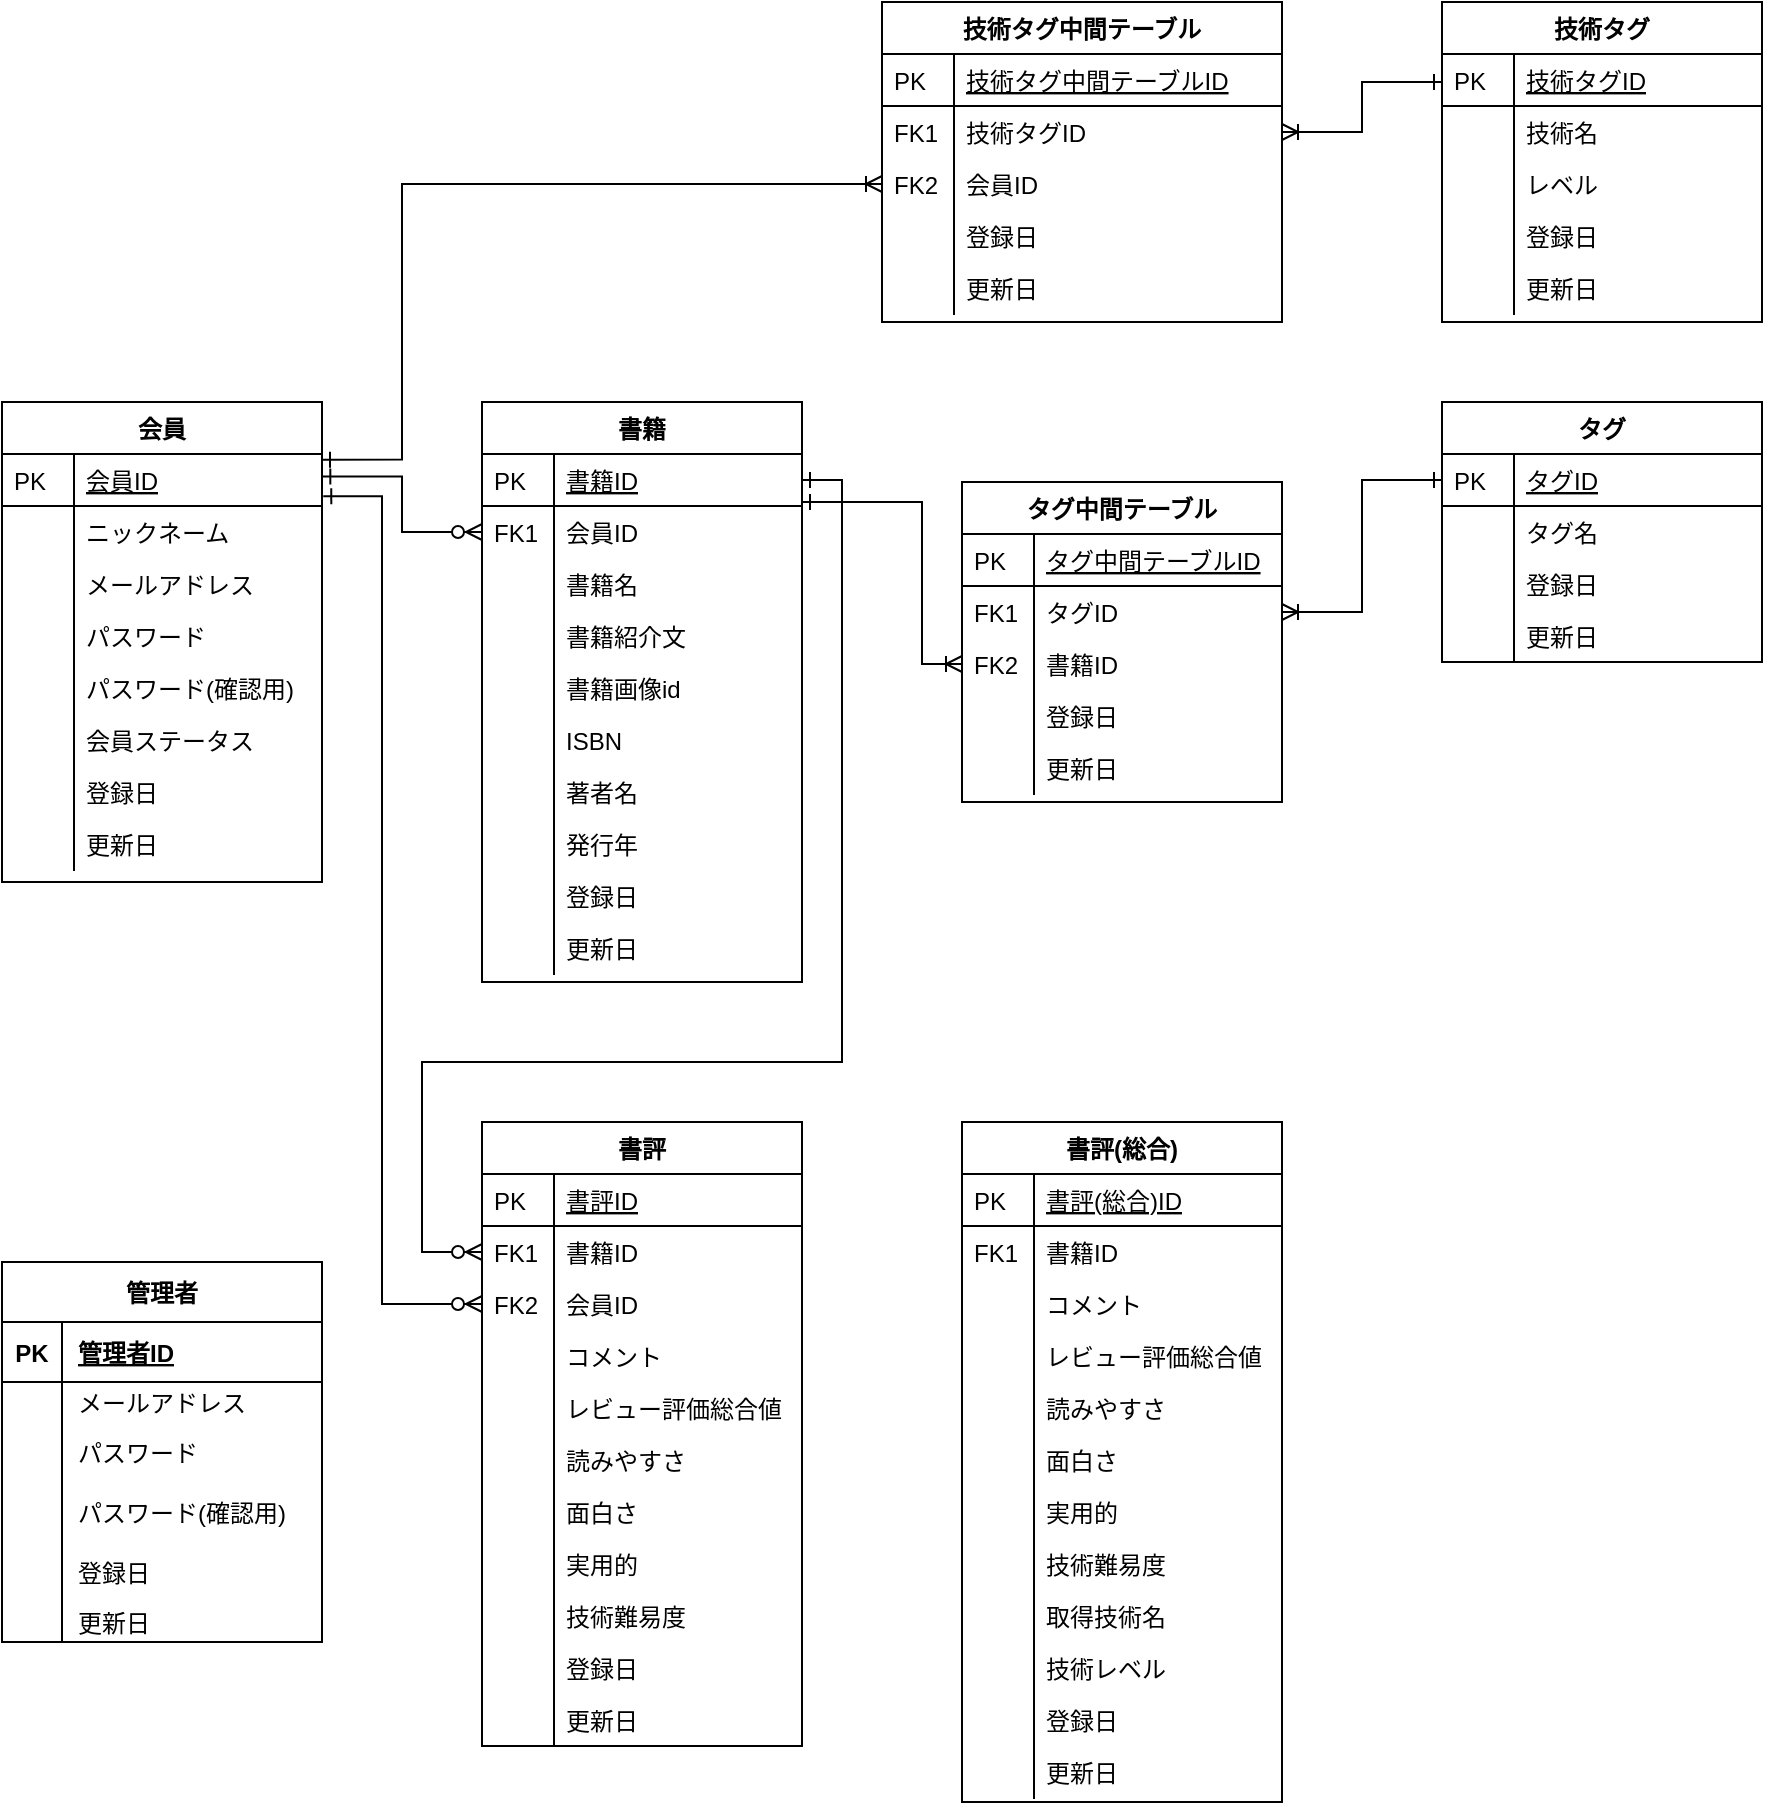 <mxfile version="13.6.2" type="device" pages="2"><diagram id="C5RBs43oDa-KdzZeNtuy" name="Page-1"><mxGraphModel dx="730" dy="1764" grid="1" gridSize="10" guides="1" tooltips="1" connect="1" arrows="1" fold="1" page="1" pageScale="1" pageWidth="827" pageHeight="1169" background="none" math="0" shadow="0"><root><mxCell id="WIyWlLk6GJQsqaUBKTNV-0"/><mxCell id="WIyWlLk6GJQsqaUBKTNV-1" parent="WIyWlLk6GJQsqaUBKTNV-0"/><mxCell id="zkfFHV4jXpPFQw0GAbJ--51" value="会員" style="swimlane;fontStyle=1;childLayout=stackLayout;horizontal=1;startSize=26;horizontalStack=0;resizeParent=1;resizeLast=0;collapsible=1;marginBottom=0;rounded=0;shadow=0;strokeWidth=1;" parent="WIyWlLk6GJQsqaUBKTNV-1" vertex="1"><mxGeometry x="80" y="80" width="160" height="240" as="geometry"><mxRectangle x="20" y="80" width="160" height="26" as="alternateBounds"/></mxGeometry></mxCell><mxCell id="zkfFHV4jXpPFQw0GAbJ--52" value="会員ID" style="shape=partialRectangle;top=0;left=0;right=0;bottom=1;align=left;verticalAlign=top;fillColor=none;spacingLeft=40;spacingRight=4;overflow=hidden;rotatable=0;points=[[0,0.5],[1,0.5]];portConstraint=eastwest;dropTarget=0;rounded=0;shadow=0;strokeWidth=1;fontStyle=4" parent="zkfFHV4jXpPFQw0GAbJ--51" vertex="1"><mxGeometry y="26" width="160" height="26" as="geometry"/></mxCell><mxCell id="zkfFHV4jXpPFQw0GAbJ--53" value="PK" style="shape=partialRectangle;top=0;left=0;bottom=0;fillColor=none;align=left;verticalAlign=top;spacingLeft=4;spacingRight=4;overflow=hidden;rotatable=0;points=[];portConstraint=eastwest;part=1;" parent="zkfFHV4jXpPFQw0GAbJ--52" vertex="1" connectable="0"><mxGeometry width="36" height="26" as="geometry"/></mxCell><mxCell id="zkfFHV4jXpPFQw0GAbJ--54" value="ニックネーム" style="shape=partialRectangle;top=0;left=0;right=0;bottom=0;align=left;verticalAlign=top;fillColor=none;spacingLeft=40;spacingRight=4;overflow=hidden;rotatable=0;points=[[0,0.5],[1,0.5]];portConstraint=eastwest;dropTarget=0;rounded=0;shadow=0;strokeWidth=1;" parent="zkfFHV4jXpPFQw0GAbJ--51" vertex="1"><mxGeometry y="52" width="160" height="26" as="geometry"/></mxCell><mxCell id="zkfFHV4jXpPFQw0GAbJ--55" value="" style="shape=partialRectangle;top=0;left=0;bottom=0;fillColor=none;align=left;verticalAlign=top;spacingLeft=4;spacingRight=4;overflow=hidden;rotatable=0;points=[];portConstraint=eastwest;part=1;" parent="zkfFHV4jXpPFQw0GAbJ--54" vertex="1" connectable="0"><mxGeometry width="36" height="26" as="geometry"/></mxCell><mxCell id="J5b3yLXDZMf2FZsY9l6Y-3" value="メールアドレス" style="shape=partialRectangle;top=0;left=0;right=0;bottom=0;align=left;verticalAlign=top;fillColor=none;spacingLeft=40;spacingRight=4;overflow=hidden;rotatable=0;points=[[0,0.5],[1,0.5]];portConstraint=eastwest;dropTarget=0;rounded=0;shadow=0;strokeWidth=1;" parent="zkfFHV4jXpPFQw0GAbJ--51" vertex="1"><mxGeometry y="78" width="160" height="26" as="geometry"/></mxCell><mxCell id="J5b3yLXDZMf2FZsY9l6Y-4" value="" style="shape=partialRectangle;top=0;left=0;bottom=0;fillColor=none;align=left;verticalAlign=top;spacingLeft=4;spacingRight=4;overflow=hidden;rotatable=0;points=[];portConstraint=eastwest;part=1;" parent="J5b3yLXDZMf2FZsY9l6Y-3" vertex="1" connectable="0"><mxGeometry width="36" height="26" as="geometry"/></mxCell><mxCell id="J5b3yLXDZMf2FZsY9l6Y-21" value="パスワード" style="shape=partialRectangle;top=0;left=0;right=0;bottom=0;align=left;verticalAlign=top;fillColor=none;spacingLeft=40;spacingRight=4;overflow=hidden;rotatable=0;points=[[0,0.5],[1,0.5]];portConstraint=eastwest;dropTarget=0;rounded=0;shadow=0;strokeWidth=1;" parent="zkfFHV4jXpPFQw0GAbJ--51" vertex="1"><mxGeometry y="104" width="160" height="26" as="geometry"/></mxCell><mxCell id="J5b3yLXDZMf2FZsY9l6Y-22" value="" style="shape=partialRectangle;top=0;left=0;bottom=0;fillColor=none;align=left;verticalAlign=top;spacingLeft=4;spacingRight=4;overflow=hidden;rotatable=0;points=[];portConstraint=eastwest;part=1;" parent="J5b3yLXDZMf2FZsY9l6Y-21" vertex="1" connectable="0"><mxGeometry width="36" height="26" as="geometry"/></mxCell><mxCell id="J5b3yLXDZMf2FZsY9l6Y-23" value="パスワード(確認用)" style="shape=partialRectangle;top=0;left=0;right=0;bottom=0;align=left;verticalAlign=top;fillColor=none;spacingLeft=40;spacingRight=4;overflow=hidden;rotatable=0;points=[[0,0.5],[1,0.5]];portConstraint=eastwest;dropTarget=0;rounded=0;shadow=0;strokeWidth=1;" parent="zkfFHV4jXpPFQw0GAbJ--51" vertex="1"><mxGeometry y="130" width="160" height="26" as="geometry"/></mxCell><mxCell id="J5b3yLXDZMf2FZsY9l6Y-24" value="" style="shape=partialRectangle;top=0;left=0;bottom=0;fillColor=none;align=left;verticalAlign=top;spacingLeft=4;spacingRight=4;overflow=hidden;rotatable=0;points=[];portConstraint=eastwest;part=1;" parent="J5b3yLXDZMf2FZsY9l6Y-23" vertex="1" connectable="0"><mxGeometry width="36" height="26" as="geometry"/></mxCell><mxCell id="J5b3yLXDZMf2FZsY9l6Y-190" value="会員ステータス" style="shape=partialRectangle;top=0;left=0;right=0;bottom=0;align=left;verticalAlign=top;fillColor=none;spacingLeft=40;spacingRight=4;overflow=hidden;rotatable=0;points=[[0,0.5],[1,0.5]];portConstraint=eastwest;dropTarget=0;rounded=0;shadow=0;strokeWidth=1;" parent="zkfFHV4jXpPFQw0GAbJ--51" vertex="1"><mxGeometry y="156" width="160" height="26" as="geometry"/></mxCell><mxCell id="J5b3yLXDZMf2FZsY9l6Y-191" value="" style="shape=partialRectangle;top=0;left=0;bottom=0;fillColor=none;align=left;verticalAlign=top;spacingLeft=4;spacingRight=4;overflow=hidden;rotatable=0;points=[];portConstraint=eastwest;part=1;" parent="J5b3yLXDZMf2FZsY9l6Y-190" vertex="1" connectable="0"><mxGeometry width="36" height="26" as="geometry"/></mxCell><mxCell id="J5b3yLXDZMf2FZsY9l6Y-44" value="登録日" style="shape=partialRectangle;top=0;left=0;right=0;bottom=0;align=left;verticalAlign=top;fillColor=none;spacingLeft=40;spacingRight=4;overflow=hidden;rotatable=0;points=[[0,0.5],[1,0.5]];portConstraint=eastwest;dropTarget=0;rounded=0;shadow=0;strokeWidth=1;" parent="zkfFHV4jXpPFQw0GAbJ--51" vertex="1"><mxGeometry y="182" width="160" height="26" as="geometry"/></mxCell><mxCell id="J5b3yLXDZMf2FZsY9l6Y-45" value="" style="shape=partialRectangle;top=0;left=0;bottom=0;fillColor=none;align=left;verticalAlign=top;spacingLeft=4;spacingRight=4;overflow=hidden;rotatable=0;points=[];portConstraint=eastwest;part=1;" parent="J5b3yLXDZMf2FZsY9l6Y-44" vertex="1" connectable="0"><mxGeometry width="36" height="26" as="geometry"/></mxCell><mxCell id="J5b3yLXDZMf2FZsY9l6Y-46" value="更新日" style="shape=partialRectangle;top=0;left=0;right=0;bottom=0;align=left;verticalAlign=top;fillColor=none;spacingLeft=40;spacingRight=4;overflow=hidden;rotatable=0;points=[[0,0.5],[1,0.5]];portConstraint=eastwest;dropTarget=0;rounded=0;shadow=0;strokeWidth=1;" parent="zkfFHV4jXpPFQw0GAbJ--51" vertex="1"><mxGeometry y="208" width="160" height="26" as="geometry"/></mxCell><mxCell id="J5b3yLXDZMf2FZsY9l6Y-47" value="" style="shape=partialRectangle;top=0;left=0;bottom=0;fillColor=none;align=left;verticalAlign=top;spacingLeft=4;spacingRight=4;overflow=hidden;rotatable=0;points=[];portConstraint=eastwest;part=1;" parent="J5b3yLXDZMf2FZsY9l6Y-46" vertex="1" connectable="0"><mxGeometry width="36" height="26" as="geometry"/></mxCell><mxCell id="J5b3yLXDZMf2FZsY9l6Y-81" value="書籍" style="swimlane;fontStyle=1;childLayout=stackLayout;horizontal=1;startSize=26;horizontalStack=0;resizeParent=1;resizeLast=0;collapsible=1;marginBottom=0;rounded=0;shadow=0;strokeWidth=1;" parent="WIyWlLk6GJQsqaUBKTNV-1" vertex="1"><mxGeometry x="320" y="80" width="160" height="290" as="geometry"><mxRectangle x="260" y="80" width="160" height="26" as="alternateBounds"/></mxGeometry></mxCell><mxCell id="J5b3yLXDZMf2FZsY9l6Y-82" value="書籍ID" style="shape=partialRectangle;top=0;left=0;right=0;bottom=1;align=left;verticalAlign=top;fillColor=none;spacingLeft=40;spacingRight=4;overflow=hidden;rotatable=0;points=[[0,0.5],[1,0.5]];portConstraint=eastwest;dropTarget=0;rounded=0;shadow=0;strokeWidth=1;fontStyle=4" parent="J5b3yLXDZMf2FZsY9l6Y-81" vertex="1"><mxGeometry y="26" width="160" height="26" as="geometry"/></mxCell><mxCell id="J5b3yLXDZMf2FZsY9l6Y-83" value="PK" style="shape=partialRectangle;top=0;left=0;bottom=0;fillColor=none;align=left;verticalAlign=top;spacingLeft=4;spacingRight=4;overflow=hidden;rotatable=0;points=[];portConstraint=eastwest;part=1;" parent="J5b3yLXDZMf2FZsY9l6Y-82" vertex="1" connectable="0"><mxGeometry width="36" height="26" as="geometry"/></mxCell><mxCell id="LcuP0H-53DqiySO4lJ87-41" value="会員ID" style="shape=partialRectangle;top=0;left=0;right=0;bottom=0;align=left;verticalAlign=top;spacingLeft=40;spacingRight=4;overflow=hidden;rotatable=0;points=[[0,0.5],[1,0.5]];portConstraint=eastwest;dropTarget=0;rounded=0;shadow=0;strokeWidth=1;fillColor=none;" vertex="1" parent="J5b3yLXDZMf2FZsY9l6Y-81"><mxGeometry y="52" width="160" height="26" as="geometry"/></mxCell><mxCell id="LcuP0H-53DqiySO4lJ87-42" value="FK1" style="shape=partialRectangle;top=0;left=0;bottom=0;fillColor=none;align=left;verticalAlign=top;spacingLeft=4;spacingRight=4;overflow=hidden;rotatable=0;points=[];portConstraint=eastwest;part=1;" vertex="1" connectable="0" parent="LcuP0H-53DqiySO4lJ87-41"><mxGeometry width="36" height="26" as="geometry"/></mxCell><mxCell id="J5b3yLXDZMf2FZsY9l6Y-86" value="書籍名" style="shape=partialRectangle;top=0;left=0;right=0;bottom=0;align=left;verticalAlign=top;fillColor=none;spacingLeft=40;spacingRight=4;overflow=hidden;rotatable=0;points=[[0,0.5],[1,0.5]];portConstraint=eastwest;dropTarget=0;rounded=0;shadow=0;strokeWidth=1;" parent="J5b3yLXDZMf2FZsY9l6Y-81" vertex="1"><mxGeometry y="78" width="160" height="26" as="geometry"/></mxCell><mxCell id="J5b3yLXDZMf2FZsY9l6Y-87" value="" style="shape=partialRectangle;top=0;left=0;bottom=0;fillColor=none;align=left;verticalAlign=top;spacingLeft=4;spacingRight=4;overflow=hidden;rotatable=0;points=[];portConstraint=eastwest;part=1;" parent="J5b3yLXDZMf2FZsY9l6Y-86" vertex="1" connectable="0"><mxGeometry width="36" height="26" as="geometry"/></mxCell><mxCell id="J5b3yLXDZMf2FZsY9l6Y-160" value="書籍紹介文" style="shape=partialRectangle;top=0;left=0;right=0;bottom=0;align=left;verticalAlign=top;fillColor=none;spacingLeft=40;spacingRight=4;overflow=hidden;rotatable=0;points=[[0,0.5],[1,0.5]];portConstraint=eastwest;dropTarget=0;rounded=0;shadow=0;strokeWidth=1;" parent="J5b3yLXDZMf2FZsY9l6Y-81" vertex="1"><mxGeometry y="104" width="160" height="26" as="geometry"/></mxCell><mxCell id="J5b3yLXDZMf2FZsY9l6Y-161" value="" style="shape=partialRectangle;top=0;left=0;bottom=0;fillColor=none;align=left;verticalAlign=top;spacingLeft=4;spacingRight=4;overflow=hidden;rotatable=0;points=[];portConstraint=eastwest;part=1;" parent="J5b3yLXDZMf2FZsY9l6Y-160" vertex="1" connectable="0"><mxGeometry width="36" height="26" as="geometry"/></mxCell><mxCell id="J5b3yLXDZMf2FZsY9l6Y-186" value="書籍画像id" style="shape=partialRectangle;top=0;left=0;right=0;bottom=0;align=left;verticalAlign=top;fillColor=none;spacingLeft=40;spacingRight=4;overflow=hidden;rotatable=0;points=[[0,0.5],[1,0.5]];portConstraint=eastwest;dropTarget=0;rounded=0;shadow=0;strokeWidth=1;" parent="J5b3yLXDZMf2FZsY9l6Y-81" vertex="1"><mxGeometry y="130" width="160" height="26" as="geometry"/></mxCell><mxCell id="J5b3yLXDZMf2FZsY9l6Y-187" value="" style="shape=partialRectangle;top=0;left=0;bottom=0;fillColor=none;align=left;verticalAlign=top;spacingLeft=4;spacingRight=4;overflow=hidden;rotatable=0;points=[];portConstraint=eastwest;part=1;" parent="J5b3yLXDZMf2FZsY9l6Y-186" vertex="1" connectable="0"><mxGeometry width="36" height="26" as="geometry"/></mxCell><mxCell id="EymhLGhYaTEK21Lig98p-23" value="ISBN" style="shape=partialRectangle;top=0;left=0;right=0;bottom=0;align=left;verticalAlign=top;fillColor=none;spacingLeft=40;spacingRight=4;overflow=hidden;rotatable=0;points=[[0,0.5],[1,0.5]];portConstraint=eastwest;dropTarget=0;rounded=0;shadow=0;strokeWidth=1;" parent="J5b3yLXDZMf2FZsY9l6Y-81" vertex="1"><mxGeometry y="156" width="160" height="26" as="geometry"/></mxCell><mxCell id="EymhLGhYaTEK21Lig98p-24" value="" style="shape=partialRectangle;top=0;left=0;bottom=0;fillColor=none;align=left;verticalAlign=top;spacingLeft=4;spacingRight=4;overflow=hidden;rotatable=0;points=[];portConstraint=eastwest;part=1;" parent="EymhLGhYaTEK21Lig98p-23" vertex="1" connectable="0"><mxGeometry width="36" height="26" as="geometry"/></mxCell><mxCell id="EymhLGhYaTEK21Lig98p-25" value="著者名" style="shape=partialRectangle;top=0;left=0;right=0;bottom=0;align=left;verticalAlign=top;fillColor=none;spacingLeft=40;spacingRight=4;overflow=hidden;rotatable=0;points=[[0,0.5],[1,0.5]];portConstraint=eastwest;dropTarget=0;rounded=0;shadow=0;strokeWidth=1;" parent="J5b3yLXDZMf2FZsY9l6Y-81" vertex="1"><mxGeometry y="182" width="160" height="26" as="geometry"/></mxCell><mxCell id="EymhLGhYaTEK21Lig98p-26" value="" style="shape=partialRectangle;top=0;left=0;bottom=0;fillColor=none;align=left;verticalAlign=top;spacingLeft=4;spacingRight=4;overflow=hidden;rotatable=0;points=[];portConstraint=eastwest;part=1;" parent="EymhLGhYaTEK21Lig98p-25" vertex="1" connectable="0"><mxGeometry width="36" height="26" as="geometry"/></mxCell><mxCell id="DPwwvhSCwNtcBO1S8H6g-21" value="発行年" style="shape=partialRectangle;top=0;left=0;right=0;bottom=0;align=left;verticalAlign=top;fillColor=none;spacingLeft=40;spacingRight=4;overflow=hidden;rotatable=0;points=[[0,0.5],[1,0.5]];portConstraint=eastwest;dropTarget=0;rounded=0;shadow=0;strokeWidth=1;" vertex="1" parent="J5b3yLXDZMf2FZsY9l6Y-81"><mxGeometry y="208" width="160" height="26" as="geometry"/></mxCell><mxCell id="DPwwvhSCwNtcBO1S8H6g-22" value="" style="shape=partialRectangle;top=0;left=0;bottom=0;fillColor=none;align=left;verticalAlign=top;spacingLeft=4;spacingRight=4;overflow=hidden;rotatable=0;points=[];portConstraint=eastwest;part=1;" vertex="1" connectable="0" parent="DPwwvhSCwNtcBO1S8H6g-21"><mxGeometry width="36" height="26" as="geometry"/></mxCell><mxCell id="DPwwvhSCwNtcBO1S8H6g-27" value="登録日" style="shape=partialRectangle;top=0;left=0;right=0;bottom=0;align=left;verticalAlign=top;fillColor=none;spacingLeft=40;spacingRight=4;overflow=hidden;rotatable=0;points=[[0,0.5],[1,0.5]];portConstraint=eastwest;dropTarget=0;rounded=0;shadow=0;strokeWidth=1;" vertex="1" parent="J5b3yLXDZMf2FZsY9l6Y-81"><mxGeometry y="234" width="160" height="26" as="geometry"/></mxCell><mxCell id="DPwwvhSCwNtcBO1S8H6g-28" value="" style="shape=partialRectangle;top=0;left=0;bottom=0;fillColor=none;align=left;verticalAlign=top;spacingLeft=4;spacingRight=4;overflow=hidden;rotatable=0;points=[];portConstraint=eastwest;part=1;" vertex="1" connectable="0" parent="DPwwvhSCwNtcBO1S8H6g-27"><mxGeometry width="36" height="26" as="geometry"/></mxCell><mxCell id="DPwwvhSCwNtcBO1S8H6g-29" value="更新日" style="shape=partialRectangle;top=0;left=0;right=0;bottom=0;align=left;verticalAlign=top;fillColor=none;spacingLeft=40;spacingRight=4;overflow=hidden;rotatable=0;points=[[0,0.5],[1,0.5]];portConstraint=eastwest;dropTarget=0;rounded=0;shadow=0;strokeWidth=1;" vertex="1" parent="J5b3yLXDZMf2FZsY9l6Y-81"><mxGeometry y="260" width="160" height="26" as="geometry"/></mxCell><mxCell id="DPwwvhSCwNtcBO1S8H6g-30" value="" style="shape=partialRectangle;top=0;left=0;bottom=0;fillColor=none;align=left;verticalAlign=top;spacingLeft=4;spacingRight=4;overflow=hidden;rotatable=0;points=[];portConstraint=eastwest;part=1;" vertex="1" connectable="0" parent="DPwwvhSCwNtcBO1S8H6g-29"><mxGeometry width="36" height="26" as="geometry"/></mxCell><mxCell id="LcuP0H-53DqiySO4lJ87-43" style="edgeStyle=orthogonalEdgeStyle;rounded=0;orthogonalLoop=1;jettySize=auto;html=1;exitX=1.001;exitY=0.432;exitDx=0;exitDy=0;entryX=0;entryY=0.5;entryDx=0;entryDy=0;startArrow=ERone;startFill=0;endArrow=ERzeroToMany;endFill=1;exitPerimeter=0;" edge="1" parent="WIyWlLk6GJQsqaUBKTNV-1" source="zkfFHV4jXpPFQw0GAbJ--52" target="LcuP0H-53DqiySO4lJ87-41"><mxGeometry relative="1" as="geometry"/></mxCell><mxCell id="LcuP0H-53DqiySO4lJ87-44" style="edgeStyle=orthogonalEdgeStyle;rounded=0;orthogonalLoop=1;jettySize=auto;html=1;exitX=1.004;exitY=0.813;exitDx=0;exitDy=0;entryX=0;entryY=0.5;entryDx=0;entryDy=0;startArrow=ERone;startFill=0;endArrow=ERzeroToMany;endFill=1;exitPerimeter=0;" edge="1" parent="WIyWlLk6GJQsqaUBKTNV-1" source="zkfFHV4jXpPFQw0GAbJ--52" target="LcuP0H-53DqiySO4lJ87-6"><mxGeometry relative="1" as="geometry"><Array as="points"><mxPoint x="270" y="127"/><mxPoint x="270" y="531"/></Array></mxGeometry></mxCell><mxCell id="LcuP0H-53DqiySO4lJ87-1" value="書評" style="swimlane;fontStyle=1;childLayout=stackLayout;horizontal=1;startSize=26;horizontalStack=0;resizeParent=1;resizeLast=0;collapsible=1;marginBottom=0;rounded=0;shadow=0;strokeWidth=1;" vertex="1" parent="WIyWlLk6GJQsqaUBKTNV-1"><mxGeometry x="320" y="440" width="160" height="312" as="geometry"><mxRectangle x="260" y="80" width="160" height="26" as="alternateBounds"/></mxGeometry></mxCell><mxCell id="LcuP0H-53DqiySO4lJ87-2" value="書評ID" style="shape=partialRectangle;top=0;left=0;right=0;bottom=1;align=left;verticalAlign=top;fillColor=none;spacingLeft=40;spacingRight=4;overflow=hidden;rotatable=0;points=[[0,0.5],[1,0.5]];portConstraint=eastwest;dropTarget=0;rounded=0;shadow=0;strokeWidth=1;fontStyle=4" vertex="1" parent="LcuP0H-53DqiySO4lJ87-1"><mxGeometry y="26" width="160" height="26" as="geometry"/></mxCell><mxCell id="LcuP0H-53DqiySO4lJ87-3" value="PK" style="shape=partialRectangle;top=0;left=0;bottom=0;fillColor=none;align=left;verticalAlign=top;spacingLeft=4;spacingRight=4;overflow=hidden;rotatable=0;points=[];portConstraint=eastwest;part=1;" vertex="1" connectable="0" parent="LcuP0H-53DqiySO4lJ87-2"><mxGeometry width="36" height="26" as="geometry"/></mxCell><mxCell id="LcuP0H-53DqiySO4lJ87-4" value="書籍ID" style="shape=partialRectangle;top=0;left=0;right=0;bottom=0;align=left;verticalAlign=top;spacingLeft=40;spacingRight=4;overflow=hidden;rotatable=0;points=[[0,0.5],[1,0.5]];portConstraint=eastwest;dropTarget=0;rounded=0;shadow=0;strokeWidth=1;fillColor=none;" vertex="1" parent="LcuP0H-53DqiySO4lJ87-1"><mxGeometry y="52" width="160" height="26" as="geometry"/></mxCell><mxCell id="LcuP0H-53DqiySO4lJ87-5" value="FK1" style="shape=partialRectangle;top=0;left=0;bottom=0;fillColor=none;align=left;verticalAlign=top;spacingLeft=4;spacingRight=4;overflow=hidden;rotatable=0;points=[];portConstraint=eastwest;part=1;" vertex="1" connectable="0" parent="LcuP0H-53DqiySO4lJ87-4"><mxGeometry width="36" height="26" as="geometry"/></mxCell><mxCell id="LcuP0H-53DqiySO4lJ87-6" value="会員ID" style="shape=partialRectangle;top=0;left=0;right=0;bottom=0;align=left;verticalAlign=top;fillColor=none;spacingLeft=40;spacingRight=4;overflow=hidden;rotatable=0;points=[[0,0.5],[1,0.5]];portConstraint=eastwest;dropTarget=0;rounded=0;shadow=0;strokeWidth=1;" vertex="1" parent="LcuP0H-53DqiySO4lJ87-1"><mxGeometry y="78" width="160" height="26" as="geometry"/></mxCell><mxCell id="LcuP0H-53DqiySO4lJ87-7" value="FK2" style="shape=partialRectangle;top=0;left=0;bottom=0;fillColor=none;align=left;verticalAlign=top;spacingLeft=4;spacingRight=4;overflow=hidden;rotatable=0;points=[];portConstraint=eastwest;part=1;" vertex="1" connectable="0" parent="LcuP0H-53DqiySO4lJ87-6"><mxGeometry width="36" height="26" as="geometry"/></mxCell><mxCell id="LcuP0H-53DqiySO4lJ87-8" value="コメント" style="shape=partialRectangle;top=0;left=0;right=0;bottom=0;align=left;verticalAlign=top;fillColor=none;spacingLeft=40;spacingRight=4;overflow=hidden;rotatable=0;points=[[0,0.5],[1,0.5]];portConstraint=eastwest;dropTarget=0;rounded=0;shadow=0;strokeWidth=1;" vertex="1" parent="LcuP0H-53DqiySO4lJ87-1"><mxGeometry y="104" width="160" height="26" as="geometry"/></mxCell><mxCell id="LcuP0H-53DqiySO4lJ87-9" value="" style="shape=partialRectangle;top=0;left=0;bottom=0;fillColor=none;align=left;verticalAlign=top;spacingLeft=4;spacingRight=4;overflow=hidden;rotatable=0;points=[];portConstraint=eastwest;part=1;" vertex="1" connectable="0" parent="LcuP0H-53DqiySO4lJ87-8"><mxGeometry width="36" height="26" as="geometry"/></mxCell><mxCell id="LcuP0H-53DqiySO4lJ87-120" value="レビュー評価総合値" style="shape=partialRectangle;top=0;left=0;right=0;bottom=0;align=left;verticalAlign=top;fillColor=none;spacingLeft=40;spacingRight=4;overflow=hidden;rotatable=0;points=[[0,0.5],[1,0.5]];portConstraint=eastwest;dropTarget=0;rounded=0;shadow=0;strokeWidth=1;" vertex="1" parent="LcuP0H-53DqiySO4lJ87-1"><mxGeometry y="130" width="160" height="26" as="geometry"/></mxCell><mxCell id="LcuP0H-53DqiySO4lJ87-121" value="" style="shape=partialRectangle;top=0;left=0;bottom=0;fillColor=none;align=left;verticalAlign=top;spacingLeft=4;spacingRight=4;overflow=hidden;rotatable=0;points=[];portConstraint=eastwest;part=1;" vertex="1" connectable="0" parent="LcuP0H-53DqiySO4lJ87-120"><mxGeometry width="36" height="26" as="geometry"/></mxCell><mxCell id="LcuP0H-53DqiySO4lJ87-10" value="読みやすさ" style="shape=partialRectangle;top=0;left=0;right=0;bottom=0;align=left;verticalAlign=top;fillColor=none;spacingLeft=40;spacingRight=4;overflow=hidden;rotatable=0;points=[[0,0.5],[1,0.5]];portConstraint=eastwest;dropTarget=0;rounded=0;shadow=0;strokeWidth=1;" vertex="1" parent="LcuP0H-53DqiySO4lJ87-1"><mxGeometry y="156" width="160" height="26" as="geometry"/></mxCell><mxCell id="LcuP0H-53DqiySO4lJ87-11" value="" style="shape=partialRectangle;top=0;left=0;bottom=0;fillColor=none;align=left;verticalAlign=top;spacingLeft=4;spacingRight=4;overflow=hidden;rotatable=0;points=[];portConstraint=eastwest;part=1;" vertex="1" connectable="0" parent="LcuP0H-53DqiySO4lJ87-10"><mxGeometry width="36" height="26" as="geometry"/></mxCell><mxCell id="LcuP0H-53DqiySO4lJ87-12" value="面白さ" style="shape=partialRectangle;top=0;left=0;right=0;bottom=0;align=left;verticalAlign=top;fillColor=none;spacingLeft=40;spacingRight=4;overflow=hidden;rotatable=0;points=[[0,0.5],[1,0.5]];portConstraint=eastwest;dropTarget=0;rounded=0;shadow=0;strokeWidth=1;" vertex="1" parent="LcuP0H-53DqiySO4lJ87-1"><mxGeometry y="182" width="160" height="26" as="geometry"/></mxCell><mxCell id="LcuP0H-53DqiySO4lJ87-13" value="" style="shape=partialRectangle;top=0;left=0;bottom=0;fillColor=none;align=left;verticalAlign=top;spacingLeft=4;spacingRight=4;overflow=hidden;rotatable=0;points=[];portConstraint=eastwest;part=1;" vertex="1" connectable="0" parent="LcuP0H-53DqiySO4lJ87-12"><mxGeometry width="36" height="26" as="geometry"/></mxCell><mxCell id="LcuP0H-53DqiySO4lJ87-14" value="実用的" style="shape=partialRectangle;top=0;left=0;right=0;bottom=0;align=left;verticalAlign=top;spacingLeft=40;spacingRight=4;overflow=hidden;rotatable=0;points=[[0,0.5],[1,0.5]];portConstraint=eastwest;dropTarget=0;rounded=0;shadow=0;strokeWidth=1;fillColor=none;" vertex="1" parent="LcuP0H-53DqiySO4lJ87-1"><mxGeometry y="208" width="160" height="26" as="geometry"/></mxCell><mxCell id="LcuP0H-53DqiySO4lJ87-15" value="" style="shape=partialRectangle;top=0;left=0;bottom=0;fillColor=none;align=left;verticalAlign=top;spacingLeft=4;spacingRight=4;overflow=hidden;rotatable=0;points=[];portConstraint=eastwest;part=1;" vertex="1" connectable="0" parent="LcuP0H-53DqiySO4lJ87-14"><mxGeometry width="36" height="26" as="geometry"/></mxCell><mxCell id="LcuP0H-53DqiySO4lJ87-118" value="技術難易度" style="shape=partialRectangle;top=0;left=0;right=0;bottom=0;align=left;verticalAlign=top;spacingLeft=40;spacingRight=4;overflow=hidden;rotatable=0;points=[[0,0.5],[1,0.5]];portConstraint=eastwest;dropTarget=0;rounded=0;shadow=0;strokeWidth=1;fillColor=none;" vertex="1" parent="LcuP0H-53DqiySO4lJ87-1"><mxGeometry y="234" width="160" height="26" as="geometry"/></mxCell><mxCell id="LcuP0H-53DqiySO4lJ87-119" value="" style="shape=partialRectangle;top=0;left=0;bottom=0;fillColor=none;align=left;verticalAlign=top;spacingLeft=4;spacingRight=4;overflow=hidden;rotatable=0;points=[];portConstraint=eastwest;part=1;" vertex="1" connectable="0" parent="LcuP0H-53DqiySO4lJ87-118"><mxGeometry width="36" height="26" as="geometry"/></mxCell><mxCell id="LcuP0H-53DqiySO4lJ87-16" value="登録日" style="shape=partialRectangle;top=0;left=0;right=0;bottom=0;align=left;verticalAlign=top;fillColor=none;spacingLeft=40;spacingRight=4;overflow=hidden;rotatable=0;points=[[0,0.5],[1,0.5]];portConstraint=eastwest;dropTarget=0;rounded=0;shadow=0;strokeWidth=1;" vertex="1" parent="LcuP0H-53DqiySO4lJ87-1"><mxGeometry y="260" width="160" height="26" as="geometry"/></mxCell><mxCell id="LcuP0H-53DqiySO4lJ87-17" value="" style="shape=partialRectangle;top=0;left=0;bottom=0;fillColor=none;align=left;verticalAlign=top;spacingLeft=4;spacingRight=4;overflow=hidden;rotatable=0;points=[];portConstraint=eastwest;part=1;" vertex="1" connectable="0" parent="LcuP0H-53DqiySO4lJ87-16"><mxGeometry width="36" height="26" as="geometry"/></mxCell><mxCell id="LcuP0H-53DqiySO4lJ87-18" value="更新日" style="shape=partialRectangle;top=0;left=0;right=0;bottom=0;align=left;verticalAlign=top;fillColor=none;spacingLeft=40;spacingRight=4;overflow=hidden;rotatable=0;points=[[0,0.5],[1,0.5]];portConstraint=eastwest;dropTarget=0;rounded=0;shadow=0;strokeWidth=1;" vertex="1" parent="LcuP0H-53DqiySO4lJ87-1"><mxGeometry y="286" width="160" height="26" as="geometry"/></mxCell><mxCell id="LcuP0H-53DqiySO4lJ87-19" value="" style="shape=partialRectangle;top=0;left=0;bottom=0;fillColor=none;align=left;verticalAlign=top;spacingLeft=4;spacingRight=4;overflow=hidden;rotatable=0;points=[];portConstraint=eastwest;part=1;" vertex="1" connectable="0" parent="LcuP0H-53DqiySO4lJ87-18"><mxGeometry width="36" height="26" as="geometry"/></mxCell><mxCell id="LcuP0H-53DqiySO4lJ87-45" style="edgeStyle=orthogonalEdgeStyle;rounded=0;orthogonalLoop=1;jettySize=auto;html=1;entryX=0;entryY=0.5;entryDx=0;entryDy=0;startArrow=ERone;startFill=0;endArrow=ERzeroToMany;endFill=1;" edge="1" parent="WIyWlLk6GJQsqaUBKTNV-1" target="LcuP0H-53DqiySO4lJ87-4"><mxGeometry relative="1" as="geometry"><mxPoint x="480" y="119" as="sourcePoint"/><Array as="points"><mxPoint x="500" y="119"/><mxPoint x="500" y="410"/><mxPoint x="290" y="410"/><mxPoint x="290" y="505"/></Array></mxGeometry></mxCell><mxCell id="LcuP0H-53DqiySO4lJ87-46" value="タグ中間テーブル" style="swimlane;fontStyle=1;childLayout=stackLayout;horizontal=1;startSize=26;horizontalStack=0;resizeParent=1;resizeLast=0;collapsible=1;marginBottom=0;rounded=0;shadow=0;strokeWidth=1;" vertex="1" parent="WIyWlLk6GJQsqaUBKTNV-1"><mxGeometry x="560" y="120" width="160" height="160" as="geometry"><mxRectangle x="260" y="80" width="160" height="26" as="alternateBounds"/></mxGeometry></mxCell><mxCell id="LcuP0H-53DqiySO4lJ87-47" value="タグ中間テーブルID" style="shape=partialRectangle;top=0;left=0;right=0;bottom=1;align=left;verticalAlign=top;fillColor=none;spacingLeft=40;spacingRight=4;overflow=hidden;rotatable=0;points=[[0,0.5],[1,0.5]];portConstraint=eastwest;dropTarget=0;rounded=0;shadow=0;strokeWidth=1;fontStyle=4" vertex="1" parent="LcuP0H-53DqiySO4lJ87-46"><mxGeometry y="26" width="160" height="26" as="geometry"/></mxCell><mxCell id="LcuP0H-53DqiySO4lJ87-48" value="PK" style="shape=partialRectangle;top=0;left=0;bottom=0;fillColor=none;align=left;verticalAlign=top;spacingLeft=4;spacingRight=4;overflow=hidden;rotatable=0;points=[];portConstraint=eastwest;part=1;" vertex="1" connectable="0" parent="LcuP0H-53DqiySO4lJ87-47"><mxGeometry width="36" height="26" as="geometry"/></mxCell><mxCell id="LcuP0H-53DqiySO4lJ87-49" value="タグID" style="shape=partialRectangle;top=0;left=0;right=0;bottom=0;align=left;verticalAlign=top;fillColor=none;spacingLeft=40;spacingRight=4;overflow=hidden;rotatable=0;points=[[0,0.5],[1,0.5]];portConstraint=eastwest;dropTarget=0;rounded=0;shadow=0;strokeWidth=1;" vertex="1" parent="LcuP0H-53DqiySO4lJ87-46"><mxGeometry y="52" width="160" height="26" as="geometry"/></mxCell><mxCell id="LcuP0H-53DqiySO4lJ87-50" value="FK1" style="shape=partialRectangle;top=0;left=0;bottom=0;fillColor=none;align=left;verticalAlign=top;spacingLeft=4;spacingRight=4;overflow=hidden;rotatable=0;points=[];portConstraint=eastwest;part=1;" vertex="1" connectable="0" parent="LcuP0H-53DqiySO4lJ87-49"><mxGeometry width="36" height="26" as="geometry"/></mxCell><mxCell id="LcuP0H-53DqiySO4lJ87-62" value="書籍ID" style="shape=partialRectangle;top=0;left=0;right=0;bottom=0;align=left;verticalAlign=top;fillColor=none;spacingLeft=40;spacingRight=4;overflow=hidden;rotatable=0;points=[[0,0.5],[1,0.5]];portConstraint=eastwest;dropTarget=0;rounded=0;shadow=0;strokeWidth=1;" vertex="1" parent="LcuP0H-53DqiySO4lJ87-46"><mxGeometry y="78" width="160" height="26" as="geometry"/></mxCell><mxCell id="LcuP0H-53DqiySO4lJ87-63" value="FK2" style="shape=partialRectangle;top=0;left=0;bottom=0;fillColor=none;align=left;verticalAlign=top;spacingLeft=4;spacingRight=4;overflow=hidden;rotatable=0;points=[];portConstraint=eastwest;part=1;" vertex="1" connectable="0" parent="LcuP0H-53DqiySO4lJ87-62"><mxGeometry width="36" height="26" as="geometry"/></mxCell><mxCell id="LcuP0H-53DqiySO4lJ87-70" value="登録日" style="shape=partialRectangle;top=0;left=0;right=0;bottom=0;align=left;verticalAlign=top;fillColor=none;spacingLeft=40;spacingRight=4;overflow=hidden;rotatable=0;points=[[0,0.5],[1,0.5]];portConstraint=eastwest;dropTarget=0;rounded=0;shadow=0;strokeWidth=1;" vertex="1" parent="LcuP0H-53DqiySO4lJ87-46"><mxGeometry y="104" width="160" height="26" as="geometry"/></mxCell><mxCell id="LcuP0H-53DqiySO4lJ87-71" value="" style="shape=partialRectangle;top=0;left=0;bottom=0;fillColor=none;align=left;verticalAlign=top;spacingLeft=4;spacingRight=4;overflow=hidden;rotatable=0;points=[];portConstraint=eastwest;part=1;" vertex="1" connectable="0" parent="LcuP0H-53DqiySO4lJ87-70"><mxGeometry width="36" height="26" as="geometry"/></mxCell><mxCell id="LcuP0H-53DqiySO4lJ87-72" value="更新日" style="shape=partialRectangle;top=0;left=0;right=0;bottom=0;align=left;verticalAlign=top;fillColor=none;spacingLeft=40;spacingRight=4;overflow=hidden;rotatable=0;points=[[0,0.5],[1,0.5]];portConstraint=eastwest;dropTarget=0;rounded=0;shadow=0;strokeWidth=1;" vertex="1" parent="LcuP0H-53DqiySO4lJ87-46"><mxGeometry y="130" width="160" height="26" as="geometry"/></mxCell><mxCell id="LcuP0H-53DqiySO4lJ87-73" value="" style="shape=partialRectangle;top=0;left=0;bottom=0;fillColor=none;align=left;verticalAlign=top;spacingLeft=4;spacingRight=4;overflow=hidden;rotatable=0;points=[];portConstraint=eastwest;part=1;" vertex="1" connectable="0" parent="LcuP0H-53DqiySO4lJ87-72"><mxGeometry width="36" height="26" as="geometry"/></mxCell><mxCell id="J5b3yLXDZMf2FZsY9l6Y-62" value="タグ" style="swimlane;fontStyle=1;childLayout=stackLayout;horizontal=1;startSize=26;horizontalStack=0;resizeParent=1;resizeLast=0;collapsible=1;marginBottom=0;rounded=0;shadow=0;strokeWidth=1;" parent="WIyWlLk6GJQsqaUBKTNV-1" vertex="1"><mxGeometry x="800" y="80" width="160" height="130" as="geometry"><mxRectangle x="260" y="80" width="160" height="26" as="alternateBounds"/></mxGeometry></mxCell><mxCell id="J5b3yLXDZMf2FZsY9l6Y-63" value="タグID" style="shape=partialRectangle;top=0;left=0;right=0;bottom=1;align=left;verticalAlign=top;fillColor=none;spacingLeft=40;spacingRight=4;overflow=hidden;rotatable=0;points=[[0,0.5],[1,0.5]];portConstraint=eastwest;dropTarget=0;rounded=0;shadow=0;strokeWidth=1;fontStyle=4" parent="J5b3yLXDZMf2FZsY9l6Y-62" vertex="1"><mxGeometry y="26" width="160" height="26" as="geometry"/></mxCell><mxCell id="J5b3yLXDZMf2FZsY9l6Y-64" value="PK" style="shape=partialRectangle;top=0;left=0;bottom=0;fillColor=none;align=left;verticalAlign=top;spacingLeft=4;spacingRight=4;overflow=hidden;rotatable=0;points=[];portConstraint=eastwest;part=1;" parent="J5b3yLXDZMf2FZsY9l6Y-63" vertex="1" connectable="0"><mxGeometry width="36" height="26" as="geometry"/></mxCell><mxCell id="J5b3yLXDZMf2FZsY9l6Y-65" value="タグ名" style="shape=partialRectangle;top=0;left=0;right=0;bottom=0;align=left;verticalAlign=top;fillColor=none;spacingLeft=40;spacingRight=4;overflow=hidden;rotatable=0;points=[[0,0.5],[1,0.5]];portConstraint=eastwest;dropTarget=0;rounded=0;shadow=0;strokeWidth=1;" parent="J5b3yLXDZMf2FZsY9l6Y-62" vertex="1"><mxGeometry y="52" width="160" height="26" as="geometry"/></mxCell><mxCell id="J5b3yLXDZMf2FZsY9l6Y-66" value="" style="shape=partialRectangle;top=0;left=0;bottom=0;fillColor=none;align=left;verticalAlign=top;spacingLeft=4;spacingRight=4;overflow=hidden;rotatable=0;points=[];portConstraint=eastwest;part=1;" parent="J5b3yLXDZMf2FZsY9l6Y-65" vertex="1" connectable="0"><mxGeometry width="36" height="26" as="geometry"/></mxCell><mxCell id="EymhLGhYaTEK21Lig98p-27" value="登録日" style="shape=partialRectangle;top=0;left=0;right=0;bottom=0;align=left;verticalAlign=top;fillColor=none;spacingLeft=40;spacingRight=4;overflow=hidden;rotatable=0;points=[[0,0.5],[1,0.5]];portConstraint=eastwest;dropTarget=0;rounded=0;shadow=0;strokeWidth=1;" parent="J5b3yLXDZMf2FZsY9l6Y-62" vertex="1"><mxGeometry y="78" width="160" height="26" as="geometry"/></mxCell><mxCell id="EymhLGhYaTEK21Lig98p-28" value="" style="shape=partialRectangle;top=0;left=0;bottom=0;fillColor=none;align=left;verticalAlign=top;spacingLeft=4;spacingRight=4;overflow=hidden;rotatable=0;points=[];portConstraint=eastwest;part=1;" parent="EymhLGhYaTEK21Lig98p-27" vertex="1" connectable="0"><mxGeometry width="36" height="26" as="geometry"/></mxCell><mxCell id="EymhLGhYaTEK21Lig98p-29" value="更新日" style="shape=partialRectangle;top=0;left=0;right=0;bottom=0;align=left;verticalAlign=top;fillColor=none;spacingLeft=40;spacingRight=4;overflow=hidden;rotatable=0;points=[[0,0.5],[1,0.5]];portConstraint=eastwest;dropTarget=0;rounded=0;shadow=0;strokeWidth=1;" parent="J5b3yLXDZMf2FZsY9l6Y-62" vertex="1"><mxGeometry y="104" width="160" height="26" as="geometry"/></mxCell><mxCell id="EymhLGhYaTEK21Lig98p-30" value="" style="shape=partialRectangle;top=0;left=0;bottom=0;fillColor=none;align=left;verticalAlign=top;spacingLeft=4;spacingRight=4;overflow=hidden;rotatable=0;points=[];portConstraint=eastwest;part=1;" parent="EymhLGhYaTEK21Lig98p-29" vertex="1" connectable="0"><mxGeometry width="36" height="26" as="geometry"/></mxCell><mxCell id="LcuP0H-53DqiySO4lJ87-57" style="edgeStyle=orthogonalEdgeStyle;rounded=0;orthogonalLoop=1;jettySize=auto;html=1;exitX=0;exitY=0.5;exitDx=0;exitDy=0;entryX=1;entryY=0.5;entryDx=0;entryDy=0;startArrow=ERone;startFill=0;endArrow=ERoneToMany;endFill=0;" edge="1" parent="WIyWlLk6GJQsqaUBKTNV-1" source="J5b3yLXDZMf2FZsY9l6Y-63" target="LcuP0H-53DqiySO4lJ87-49"><mxGeometry relative="1" as="geometry"/></mxCell><mxCell id="LcuP0H-53DqiySO4lJ87-74" style="edgeStyle=orthogonalEdgeStyle;rounded=0;orthogonalLoop=1;jettySize=auto;html=1;entryX=0;entryY=0.5;entryDx=0;entryDy=0;startArrow=ERone;startFill=0;endArrow=ERoneToMany;endFill=0;" edge="1" parent="WIyWlLk6GJQsqaUBKTNV-1" target="LcuP0H-53DqiySO4lJ87-62"><mxGeometry relative="1" as="geometry"><mxPoint x="480" y="130" as="sourcePoint"/><Array as="points"><mxPoint x="540" y="130"/><mxPoint x="540" y="211"/></Array></mxGeometry></mxCell><mxCell id="LcuP0H-53DqiySO4lJ87-97" value="技術タグ" style="swimlane;fontStyle=1;childLayout=stackLayout;horizontal=1;startSize=26;horizontalStack=0;resizeParent=1;resizeLast=0;collapsible=1;marginBottom=0;rounded=0;shadow=0;strokeWidth=1;" vertex="1" parent="WIyWlLk6GJQsqaUBKTNV-1"><mxGeometry x="800" y="-120" width="160" height="160" as="geometry"><mxRectangle x="260" y="80" width="160" height="26" as="alternateBounds"/></mxGeometry></mxCell><mxCell id="LcuP0H-53DqiySO4lJ87-98" value="技術タグID" style="shape=partialRectangle;top=0;left=0;right=0;bottom=1;align=left;verticalAlign=top;fillColor=none;spacingLeft=40;spacingRight=4;overflow=hidden;rotatable=0;points=[[0,0.5],[1,0.5]];portConstraint=eastwest;dropTarget=0;rounded=0;shadow=0;strokeWidth=1;fontStyle=4" vertex="1" parent="LcuP0H-53DqiySO4lJ87-97"><mxGeometry y="26" width="160" height="26" as="geometry"/></mxCell><mxCell id="LcuP0H-53DqiySO4lJ87-99" value="PK" style="shape=partialRectangle;top=0;left=0;bottom=0;fillColor=none;align=left;verticalAlign=top;spacingLeft=4;spacingRight=4;overflow=hidden;rotatable=0;points=[];portConstraint=eastwest;part=1;" vertex="1" connectable="0" parent="LcuP0H-53DqiySO4lJ87-98"><mxGeometry width="36" height="26" as="geometry"/></mxCell><mxCell id="LcuP0H-53DqiySO4lJ87-100" value="技術名" style="shape=partialRectangle;top=0;left=0;right=0;bottom=0;align=left;verticalAlign=top;fillColor=none;spacingLeft=40;spacingRight=4;overflow=hidden;rotatable=0;points=[[0,0.5],[1,0.5]];portConstraint=eastwest;dropTarget=0;rounded=0;shadow=0;strokeWidth=1;" vertex="1" parent="LcuP0H-53DqiySO4lJ87-97"><mxGeometry y="52" width="160" height="26" as="geometry"/></mxCell><mxCell id="LcuP0H-53DqiySO4lJ87-101" value="" style="shape=partialRectangle;top=0;left=0;bottom=0;fillColor=none;align=left;verticalAlign=top;spacingLeft=4;spacingRight=4;overflow=hidden;rotatable=0;points=[];portConstraint=eastwest;part=1;" vertex="1" connectable="0" parent="LcuP0H-53DqiySO4lJ87-100"><mxGeometry width="36" height="26" as="geometry"/></mxCell><mxCell id="LcuP0H-53DqiySO4lJ87-102" value="レベル" style="shape=partialRectangle;top=0;left=0;right=0;bottom=0;align=left;verticalAlign=top;fillColor=none;spacingLeft=40;spacingRight=4;overflow=hidden;rotatable=0;points=[[0,0.5],[1,0.5]];portConstraint=eastwest;dropTarget=0;rounded=0;shadow=0;strokeWidth=1;" vertex="1" parent="LcuP0H-53DqiySO4lJ87-97"><mxGeometry y="78" width="160" height="26" as="geometry"/></mxCell><mxCell id="LcuP0H-53DqiySO4lJ87-103" value="" style="shape=partialRectangle;top=0;left=0;bottom=0;fillColor=none;align=left;verticalAlign=top;spacingLeft=4;spacingRight=4;overflow=hidden;rotatable=0;points=[];portConstraint=eastwest;part=1;" vertex="1" connectable="0" parent="LcuP0H-53DqiySO4lJ87-102"><mxGeometry width="36" height="26" as="geometry"/></mxCell><mxCell id="LcuP0H-53DqiySO4lJ87-106" value="登録日" style="shape=partialRectangle;top=0;left=0;right=0;bottom=0;align=left;verticalAlign=top;fillColor=none;spacingLeft=40;spacingRight=4;overflow=hidden;rotatable=0;points=[[0,0.5],[1,0.5]];portConstraint=eastwest;dropTarget=0;rounded=0;shadow=0;strokeWidth=1;" vertex="1" parent="LcuP0H-53DqiySO4lJ87-97"><mxGeometry y="104" width="160" height="26" as="geometry"/></mxCell><mxCell id="LcuP0H-53DqiySO4lJ87-107" value="" style="shape=partialRectangle;top=0;left=0;bottom=0;fillColor=none;align=left;verticalAlign=top;spacingLeft=4;spacingRight=4;overflow=hidden;rotatable=0;points=[];portConstraint=eastwest;part=1;" vertex="1" connectable="0" parent="LcuP0H-53DqiySO4lJ87-106"><mxGeometry width="36" height="26" as="geometry"/></mxCell><mxCell id="LcuP0H-53DqiySO4lJ87-108" value="更新日" style="shape=partialRectangle;top=0;left=0;right=0;bottom=0;align=left;verticalAlign=top;fillColor=none;spacingLeft=40;spacingRight=4;overflow=hidden;rotatable=0;points=[[0,0.5],[1,0.5]];portConstraint=eastwest;dropTarget=0;rounded=0;shadow=0;strokeWidth=1;" vertex="1" parent="LcuP0H-53DqiySO4lJ87-97"><mxGeometry y="130" width="160" height="26" as="geometry"/></mxCell><mxCell id="LcuP0H-53DqiySO4lJ87-109" value="" style="shape=partialRectangle;top=0;left=0;bottom=0;fillColor=none;align=left;verticalAlign=top;spacingLeft=4;spacingRight=4;overflow=hidden;rotatable=0;points=[];portConstraint=eastwest;part=1;" vertex="1" connectable="0" parent="LcuP0H-53DqiySO4lJ87-108"><mxGeometry width="36" height="26" as="geometry"/></mxCell><mxCell id="LcuP0H-53DqiySO4lJ87-86" value="技術タグ中間テーブル" style="swimlane;fontStyle=1;childLayout=stackLayout;horizontal=1;startSize=26;horizontalStack=0;resizeParent=1;resizeLast=0;collapsible=1;marginBottom=0;rounded=0;shadow=0;strokeWidth=1;" vertex="1" parent="WIyWlLk6GJQsqaUBKTNV-1"><mxGeometry x="520" y="-120" width="200" height="160" as="geometry"><mxRectangle x="260" y="80" width="160" height="26" as="alternateBounds"/></mxGeometry></mxCell><mxCell id="LcuP0H-53DqiySO4lJ87-87" value="技術タグ中間テーブルID" style="shape=partialRectangle;top=0;left=0;right=0;bottom=1;align=left;verticalAlign=top;fillColor=none;spacingLeft=40;spacingRight=4;overflow=hidden;rotatable=0;points=[[0,0.5],[1,0.5]];portConstraint=eastwest;dropTarget=0;rounded=0;shadow=0;strokeWidth=1;fontStyle=4" vertex="1" parent="LcuP0H-53DqiySO4lJ87-86"><mxGeometry y="26" width="200" height="26" as="geometry"/></mxCell><mxCell id="LcuP0H-53DqiySO4lJ87-88" value="PK" style="shape=partialRectangle;top=0;left=0;bottom=0;fillColor=none;align=left;verticalAlign=top;spacingLeft=4;spacingRight=4;overflow=hidden;rotatable=0;points=[];portConstraint=eastwest;part=1;" vertex="1" connectable="0" parent="LcuP0H-53DqiySO4lJ87-87"><mxGeometry width="36" height="26" as="geometry"/></mxCell><mxCell id="LcuP0H-53DqiySO4lJ87-89" value="技術タグID" style="shape=partialRectangle;top=0;left=0;right=0;bottom=0;align=left;verticalAlign=top;fillColor=none;spacingLeft=40;spacingRight=4;overflow=hidden;rotatable=0;points=[[0,0.5],[1,0.5]];portConstraint=eastwest;dropTarget=0;rounded=0;shadow=0;strokeWidth=1;" vertex="1" parent="LcuP0H-53DqiySO4lJ87-86"><mxGeometry y="52" width="200" height="26" as="geometry"/></mxCell><mxCell id="LcuP0H-53DqiySO4lJ87-90" value="FK1" style="shape=partialRectangle;top=0;left=0;bottom=0;fillColor=none;align=left;verticalAlign=top;spacingLeft=4;spacingRight=4;overflow=hidden;rotatable=0;points=[];portConstraint=eastwest;part=1;" vertex="1" connectable="0" parent="LcuP0H-53DqiySO4lJ87-89"><mxGeometry width="36" height="26" as="geometry"/></mxCell><mxCell id="LcuP0H-53DqiySO4lJ87-91" value="会員ID" style="shape=partialRectangle;top=0;left=0;right=0;bottom=0;align=left;verticalAlign=top;fillColor=none;spacingLeft=40;spacingRight=4;overflow=hidden;rotatable=0;points=[[0,0.5],[1,0.5]];portConstraint=eastwest;dropTarget=0;rounded=0;shadow=0;strokeWidth=1;" vertex="1" parent="LcuP0H-53DqiySO4lJ87-86"><mxGeometry y="78" width="200" height="26" as="geometry"/></mxCell><mxCell id="LcuP0H-53DqiySO4lJ87-92" value="FK2" style="shape=partialRectangle;top=0;left=0;bottom=0;fillColor=none;align=left;verticalAlign=top;spacingLeft=4;spacingRight=4;overflow=hidden;rotatable=0;points=[];portConstraint=eastwest;part=1;" vertex="1" connectable="0" parent="LcuP0H-53DqiySO4lJ87-91"><mxGeometry width="36" height="26" as="geometry"/></mxCell><mxCell id="LcuP0H-53DqiySO4lJ87-93" value="登録日" style="shape=partialRectangle;top=0;left=0;right=0;bottom=0;align=left;verticalAlign=top;fillColor=none;spacingLeft=40;spacingRight=4;overflow=hidden;rotatable=0;points=[[0,0.5],[1,0.5]];portConstraint=eastwest;dropTarget=0;rounded=0;shadow=0;strokeWidth=1;" vertex="1" parent="LcuP0H-53DqiySO4lJ87-86"><mxGeometry y="104" width="200" height="26" as="geometry"/></mxCell><mxCell id="LcuP0H-53DqiySO4lJ87-94" value="" style="shape=partialRectangle;top=0;left=0;bottom=0;fillColor=none;align=left;verticalAlign=top;spacingLeft=4;spacingRight=4;overflow=hidden;rotatable=0;points=[];portConstraint=eastwest;part=1;" vertex="1" connectable="0" parent="LcuP0H-53DqiySO4lJ87-93"><mxGeometry width="36" height="26" as="geometry"/></mxCell><mxCell id="LcuP0H-53DqiySO4lJ87-95" value="更新日" style="shape=partialRectangle;top=0;left=0;right=0;bottom=0;align=left;verticalAlign=top;fillColor=none;spacingLeft=40;spacingRight=4;overflow=hidden;rotatable=0;points=[[0,0.5],[1,0.5]];portConstraint=eastwest;dropTarget=0;rounded=0;shadow=0;strokeWidth=1;" vertex="1" parent="LcuP0H-53DqiySO4lJ87-86"><mxGeometry y="130" width="200" height="26" as="geometry"/></mxCell><mxCell id="LcuP0H-53DqiySO4lJ87-96" value="" style="shape=partialRectangle;top=0;left=0;bottom=0;fillColor=none;align=left;verticalAlign=top;spacingLeft=4;spacingRight=4;overflow=hidden;rotatable=0;points=[];portConstraint=eastwest;part=1;" vertex="1" connectable="0" parent="LcuP0H-53DqiySO4lJ87-95"><mxGeometry width="36" height="26" as="geometry"/></mxCell><mxCell id="LcuP0H-53DqiySO4lJ87-110" style="edgeStyle=orthogonalEdgeStyle;rounded=0;orthogonalLoop=1;jettySize=auto;html=1;entryX=0;entryY=0.5;entryDx=0;entryDy=0;startArrow=ERone;startFill=0;endArrow=ERoneToMany;endFill=0;exitX=1;exitY=0.109;exitDx=0;exitDy=0;exitPerimeter=0;" edge="1" parent="WIyWlLk6GJQsqaUBKTNV-1" source="zkfFHV4jXpPFQw0GAbJ--52" target="LcuP0H-53DqiySO4lJ87-91"><mxGeometry relative="1" as="geometry"><Array as="points"><mxPoint x="280" y="109"/><mxPoint x="280" y="-29"/></Array></mxGeometry></mxCell><mxCell id="LcuP0H-53DqiySO4lJ87-111" style="edgeStyle=orthogonalEdgeStyle;rounded=0;orthogonalLoop=1;jettySize=auto;html=1;exitX=1;exitY=0.5;exitDx=0;exitDy=0;entryX=0;entryY=0.25;entryDx=0;entryDy=0;startArrow=ERoneToMany;startFill=0;endArrow=ERone;endFill=0;" edge="1" parent="WIyWlLk6GJQsqaUBKTNV-1" source="LcuP0H-53DqiySO4lJ87-89" target="LcuP0H-53DqiySO4lJ87-97"><mxGeometry relative="1" as="geometry"/></mxCell><mxCell id="J5b3yLXDZMf2FZsY9l6Y-100" value="管理者" style="shape=table;startSize=30;container=1;collapsible=1;childLayout=tableLayout;fixedRows=1;rowLines=0;fontStyle=1;align=center;resizeLast=1;rounded=0;shadow=0;strokeWidth=1;" parent="WIyWlLk6GJQsqaUBKTNV-1" vertex="1"><mxGeometry x="80" y="510" width="160" height="190" as="geometry"/></mxCell><mxCell id="J5b3yLXDZMf2FZsY9l6Y-101" value="" style="shape=partialRectangle;collapsible=0;dropTarget=0;pointerEvents=0;fillColor=none;top=0;left=0;bottom=1;right=0;points=[[0,0.5],[1,0.5]];portConstraint=eastwest;" parent="J5b3yLXDZMf2FZsY9l6Y-100" vertex="1"><mxGeometry y="30" width="160" height="30" as="geometry"/></mxCell><mxCell id="J5b3yLXDZMf2FZsY9l6Y-102" value="PK" style="shape=partialRectangle;connectable=0;fillColor=none;top=0;left=0;bottom=0;right=0;fontStyle=1;overflow=hidden;" parent="J5b3yLXDZMf2FZsY9l6Y-101" vertex="1"><mxGeometry width="30" height="30" as="geometry"/></mxCell><mxCell id="J5b3yLXDZMf2FZsY9l6Y-103" value="管理者ID" style="shape=partialRectangle;connectable=0;fillColor=none;top=0;left=0;bottom=0;right=0;align=left;spacingLeft=6;fontStyle=5;overflow=hidden;" parent="J5b3yLXDZMf2FZsY9l6Y-101" vertex="1"><mxGeometry x="30" width="130" height="30" as="geometry"/></mxCell><mxCell id="J5b3yLXDZMf2FZsY9l6Y-110" value="" style="shape=partialRectangle;collapsible=0;dropTarget=0;pointerEvents=0;fillColor=none;top=0;left=0;bottom=0;right=0;points=[[0,0.5],[1,0.5]];portConstraint=eastwest;" parent="J5b3yLXDZMf2FZsY9l6Y-100" vertex="1"><mxGeometry y="60" width="160" height="20" as="geometry"/></mxCell><mxCell id="J5b3yLXDZMf2FZsY9l6Y-111" value="" style="shape=partialRectangle;connectable=0;fillColor=none;top=0;left=0;bottom=0;right=0;editable=1;overflow=hidden;" parent="J5b3yLXDZMf2FZsY9l6Y-110" vertex="1"><mxGeometry width="30" height="20" as="geometry"/></mxCell><mxCell id="J5b3yLXDZMf2FZsY9l6Y-112" value="メールアドレス" style="shape=partialRectangle;connectable=0;fillColor=none;top=0;left=0;bottom=0;right=0;align=left;spacingLeft=6;overflow=hidden;" parent="J5b3yLXDZMf2FZsY9l6Y-110" vertex="1"><mxGeometry x="30" width="130" height="20" as="geometry"/></mxCell><mxCell id="J5b3yLXDZMf2FZsY9l6Y-126" value="" style="shape=partialRectangle;collapsible=0;dropTarget=0;pointerEvents=0;fillColor=none;top=0;left=0;bottom=0;right=0;points=[[0,0.5],[1,0.5]];portConstraint=eastwest;" parent="J5b3yLXDZMf2FZsY9l6Y-100" vertex="1"><mxGeometry y="80" width="160" height="30" as="geometry"/></mxCell><mxCell id="J5b3yLXDZMf2FZsY9l6Y-127" value="" style="shape=partialRectangle;connectable=0;fillColor=none;top=0;left=0;bottom=0;right=0;editable=1;overflow=hidden;" parent="J5b3yLXDZMf2FZsY9l6Y-126" vertex="1"><mxGeometry width="30" height="30" as="geometry"/></mxCell><mxCell id="J5b3yLXDZMf2FZsY9l6Y-128" value="パスワード" style="shape=partialRectangle;connectable=0;fillColor=none;top=0;left=0;bottom=0;right=0;align=left;spacingLeft=6;overflow=hidden;" parent="J5b3yLXDZMf2FZsY9l6Y-126" vertex="1"><mxGeometry x="30" width="130" height="30" as="geometry"/></mxCell><mxCell id="J5b3yLXDZMf2FZsY9l6Y-129" value="" style="shape=partialRectangle;collapsible=0;dropTarget=0;pointerEvents=0;fillColor=none;top=0;left=0;bottom=0;right=0;points=[[0,0.5],[1,0.5]];portConstraint=eastwest;" parent="J5b3yLXDZMf2FZsY9l6Y-100" vertex="1"><mxGeometry y="110" width="160" height="30" as="geometry"/></mxCell><mxCell id="J5b3yLXDZMf2FZsY9l6Y-130" value="" style="shape=partialRectangle;connectable=0;fillColor=none;top=0;left=0;bottom=0;right=0;editable=1;overflow=hidden;" parent="J5b3yLXDZMf2FZsY9l6Y-129" vertex="1"><mxGeometry width="30" height="30" as="geometry"/></mxCell><mxCell id="J5b3yLXDZMf2FZsY9l6Y-131" value="パスワード(確認用)" style="shape=partialRectangle;connectable=0;fillColor=none;top=0;left=0;bottom=0;right=0;align=left;spacingLeft=6;overflow=hidden;" parent="J5b3yLXDZMf2FZsY9l6Y-129" vertex="1"><mxGeometry x="30" width="130" height="30" as="geometry"/></mxCell><mxCell id="J5b3yLXDZMf2FZsY9l6Y-132" value="" style="shape=partialRectangle;collapsible=0;dropTarget=0;pointerEvents=0;fillColor=none;top=0;left=0;bottom=0;right=0;points=[[0,0.5],[1,0.5]];portConstraint=eastwest;" parent="J5b3yLXDZMf2FZsY9l6Y-100" vertex="1"><mxGeometry y="140" width="160" height="30" as="geometry"/></mxCell><mxCell id="J5b3yLXDZMf2FZsY9l6Y-133" value="" style="shape=partialRectangle;connectable=0;fillColor=none;top=0;left=0;bottom=0;right=0;editable=1;overflow=hidden;" parent="J5b3yLXDZMf2FZsY9l6Y-132" vertex="1"><mxGeometry width="30" height="30" as="geometry"/></mxCell><mxCell id="J5b3yLXDZMf2FZsY9l6Y-134" value="登録日" style="shape=partialRectangle;connectable=0;fillColor=none;top=0;left=0;bottom=0;right=0;align=left;spacingLeft=6;overflow=hidden;" parent="J5b3yLXDZMf2FZsY9l6Y-132" vertex="1"><mxGeometry x="30" width="130" height="30" as="geometry"/></mxCell><mxCell id="J5b3yLXDZMf2FZsY9l6Y-135" value="" style="shape=partialRectangle;collapsible=0;dropTarget=0;pointerEvents=0;fillColor=none;top=0;left=0;bottom=0;right=0;points=[[0,0.5],[1,0.5]];portConstraint=eastwest;" parent="J5b3yLXDZMf2FZsY9l6Y-100" vertex="1"><mxGeometry y="170" width="160" height="20" as="geometry"/></mxCell><mxCell id="J5b3yLXDZMf2FZsY9l6Y-136" value="" style="shape=partialRectangle;connectable=0;fillColor=none;top=0;left=0;bottom=0;right=0;editable=1;overflow=hidden;" parent="J5b3yLXDZMf2FZsY9l6Y-135" vertex="1"><mxGeometry width="30" height="20" as="geometry"/></mxCell><mxCell id="J5b3yLXDZMf2FZsY9l6Y-137" value="更新日" style="shape=partialRectangle;connectable=0;fillColor=none;top=0;left=0;bottom=0;right=0;align=left;spacingLeft=6;overflow=hidden;" parent="J5b3yLXDZMf2FZsY9l6Y-135" vertex="1"><mxGeometry x="30" width="130" height="20" as="geometry"/></mxCell><mxCell id="LcuP0H-53DqiySO4lJ87-145" value="書評(総合)" style="swimlane;fontStyle=1;childLayout=stackLayout;horizontal=1;startSize=26;horizontalStack=0;resizeParent=1;resizeLast=0;collapsible=1;marginBottom=0;rounded=0;shadow=0;strokeWidth=1;" vertex="1" parent="WIyWlLk6GJQsqaUBKTNV-1"><mxGeometry x="560" y="440" width="160" height="340" as="geometry"><mxRectangle x="260" y="80" width="160" height="26" as="alternateBounds"/></mxGeometry></mxCell><mxCell id="LcuP0H-53DqiySO4lJ87-146" value="書評(総合)ID" style="shape=partialRectangle;top=0;left=0;right=0;bottom=1;align=left;verticalAlign=top;fillColor=none;spacingLeft=40;spacingRight=4;overflow=hidden;rotatable=0;points=[[0,0.5],[1,0.5]];portConstraint=eastwest;dropTarget=0;rounded=0;shadow=0;strokeWidth=1;fontStyle=4" vertex="1" parent="LcuP0H-53DqiySO4lJ87-145"><mxGeometry y="26" width="160" height="26" as="geometry"/></mxCell><mxCell id="LcuP0H-53DqiySO4lJ87-147" value="PK" style="shape=partialRectangle;top=0;left=0;bottom=0;fillColor=none;align=left;verticalAlign=top;spacingLeft=4;spacingRight=4;overflow=hidden;rotatable=0;points=[];portConstraint=eastwest;part=1;" vertex="1" connectable="0" parent="LcuP0H-53DqiySO4lJ87-146"><mxGeometry width="36" height="26" as="geometry"/></mxCell><mxCell id="LcuP0H-53DqiySO4lJ87-148" value="書籍ID" style="shape=partialRectangle;top=0;left=0;right=0;bottom=0;align=left;verticalAlign=top;spacingLeft=40;spacingRight=4;overflow=hidden;rotatable=0;points=[[0,0.5],[1,0.5]];portConstraint=eastwest;dropTarget=0;rounded=0;shadow=0;strokeWidth=1;fillColor=none;" vertex="1" parent="LcuP0H-53DqiySO4lJ87-145"><mxGeometry y="52" width="160" height="26" as="geometry"/></mxCell><mxCell id="LcuP0H-53DqiySO4lJ87-149" value="FK1" style="shape=partialRectangle;top=0;left=0;bottom=0;fillColor=none;align=left;verticalAlign=top;spacingLeft=4;spacingRight=4;overflow=hidden;rotatable=0;points=[];portConstraint=eastwest;part=1;" vertex="1" connectable="0" parent="LcuP0H-53DqiySO4lJ87-148"><mxGeometry width="36" height="26" as="geometry"/></mxCell><mxCell id="LcuP0H-53DqiySO4lJ87-152" value="コメント" style="shape=partialRectangle;top=0;left=0;right=0;bottom=0;align=left;verticalAlign=top;fillColor=none;spacingLeft=40;spacingRight=4;overflow=hidden;rotatable=0;points=[[0,0.5],[1,0.5]];portConstraint=eastwest;dropTarget=0;rounded=0;shadow=0;strokeWidth=1;" vertex="1" parent="LcuP0H-53DqiySO4lJ87-145"><mxGeometry y="78" width="160" height="26" as="geometry"/></mxCell><mxCell id="LcuP0H-53DqiySO4lJ87-153" value="" style="shape=partialRectangle;top=0;left=0;bottom=0;fillColor=none;align=left;verticalAlign=top;spacingLeft=4;spacingRight=4;overflow=hidden;rotatable=0;points=[];portConstraint=eastwest;part=1;" vertex="1" connectable="0" parent="LcuP0H-53DqiySO4lJ87-152"><mxGeometry width="36" height="26" as="geometry"/></mxCell><mxCell id="LcuP0H-53DqiySO4lJ87-154" value="レビュー評価総合値" style="shape=partialRectangle;top=0;left=0;right=0;bottom=0;align=left;verticalAlign=top;fillColor=none;spacingLeft=40;spacingRight=4;overflow=hidden;rotatable=0;points=[[0,0.5],[1,0.5]];portConstraint=eastwest;dropTarget=0;rounded=0;shadow=0;strokeWidth=1;" vertex="1" parent="LcuP0H-53DqiySO4lJ87-145"><mxGeometry y="104" width="160" height="26" as="geometry"/></mxCell><mxCell id="LcuP0H-53DqiySO4lJ87-155" value="" style="shape=partialRectangle;top=0;left=0;bottom=0;fillColor=none;align=left;verticalAlign=top;spacingLeft=4;spacingRight=4;overflow=hidden;rotatable=0;points=[];portConstraint=eastwest;part=1;" vertex="1" connectable="0" parent="LcuP0H-53DqiySO4lJ87-154"><mxGeometry width="36" height="26" as="geometry"/></mxCell><mxCell id="LcuP0H-53DqiySO4lJ87-156" value="読みやすさ" style="shape=partialRectangle;top=0;left=0;right=0;bottom=0;align=left;verticalAlign=top;fillColor=none;spacingLeft=40;spacingRight=4;overflow=hidden;rotatable=0;points=[[0,0.5],[1,0.5]];portConstraint=eastwest;dropTarget=0;rounded=0;shadow=0;strokeWidth=1;" vertex="1" parent="LcuP0H-53DqiySO4lJ87-145"><mxGeometry y="130" width="160" height="26" as="geometry"/></mxCell><mxCell id="LcuP0H-53DqiySO4lJ87-157" value="" style="shape=partialRectangle;top=0;left=0;bottom=0;fillColor=none;align=left;verticalAlign=top;spacingLeft=4;spacingRight=4;overflow=hidden;rotatable=0;points=[];portConstraint=eastwest;part=1;" vertex="1" connectable="0" parent="LcuP0H-53DqiySO4lJ87-156"><mxGeometry width="36" height="26" as="geometry"/></mxCell><mxCell id="LcuP0H-53DqiySO4lJ87-158" value="面白さ" style="shape=partialRectangle;top=0;left=0;right=0;bottom=0;align=left;verticalAlign=top;fillColor=none;spacingLeft=40;spacingRight=4;overflow=hidden;rotatable=0;points=[[0,0.5],[1,0.5]];portConstraint=eastwest;dropTarget=0;rounded=0;shadow=0;strokeWidth=1;" vertex="1" parent="LcuP0H-53DqiySO4lJ87-145"><mxGeometry y="156" width="160" height="26" as="geometry"/></mxCell><mxCell id="LcuP0H-53DqiySO4lJ87-159" value="" style="shape=partialRectangle;top=0;left=0;bottom=0;fillColor=none;align=left;verticalAlign=top;spacingLeft=4;spacingRight=4;overflow=hidden;rotatable=0;points=[];portConstraint=eastwest;part=1;" vertex="1" connectable="0" parent="LcuP0H-53DqiySO4lJ87-158"><mxGeometry width="36" height="26" as="geometry"/></mxCell><mxCell id="LcuP0H-53DqiySO4lJ87-160" value="実用的" style="shape=partialRectangle;top=0;left=0;right=0;bottom=0;align=left;verticalAlign=top;spacingLeft=40;spacingRight=4;overflow=hidden;rotatable=0;points=[[0,0.5],[1,0.5]];portConstraint=eastwest;dropTarget=0;rounded=0;shadow=0;strokeWidth=1;fillColor=none;" vertex="1" parent="LcuP0H-53DqiySO4lJ87-145"><mxGeometry y="182" width="160" height="26" as="geometry"/></mxCell><mxCell id="LcuP0H-53DqiySO4lJ87-161" value="" style="shape=partialRectangle;top=0;left=0;bottom=0;fillColor=none;align=left;verticalAlign=top;spacingLeft=4;spacingRight=4;overflow=hidden;rotatable=0;points=[];portConstraint=eastwest;part=1;" vertex="1" connectable="0" parent="LcuP0H-53DqiySO4lJ87-160"><mxGeometry width="36" height="26" as="geometry"/></mxCell><mxCell id="LcuP0H-53DqiySO4lJ87-162" value="技術難易度" style="shape=partialRectangle;top=0;left=0;right=0;bottom=0;align=left;verticalAlign=top;spacingLeft=40;spacingRight=4;overflow=hidden;rotatable=0;points=[[0,0.5],[1,0.5]];portConstraint=eastwest;dropTarget=0;rounded=0;shadow=0;strokeWidth=1;fillColor=none;" vertex="1" parent="LcuP0H-53DqiySO4lJ87-145"><mxGeometry y="208" width="160" height="26" as="geometry"/></mxCell><mxCell id="LcuP0H-53DqiySO4lJ87-163" value="" style="shape=partialRectangle;top=0;left=0;bottom=0;fillColor=none;align=left;verticalAlign=top;spacingLeft=4;spacingRight=4;overflow=hidden;rotatable=0;points=[];portConstraint=eastwest;part=1;" vertex="1" connectable="0" parent="LcuP0H-53DqiySO4lJ87-162"><mxGeometry width="36" height="26" as="geometry"/></mxCell><mxCell id="LcuP0H-53DqiySO4lJ87-168" value="取得技術名" style="shape=partialRectangle;top=0;left=0;right=0;bottom=0;align=left;verticalAlign=top;spacingLeft=40;spacingRight=4;overflow=hidden;rotatable=0;points=[[0,0.5],[1,0.5]];portConstraint=eastwest;dropTarget=0;rounded=0;shadow=0;strokeWidth=1;fillColor=none;" vertex="1" parent="LcuP0H-53DqiySO4lJ87-145"><mxGeometry y="234" width="160" height="26" as="geometry"/></mxCell><mxCell id="LcuP0H-53DqiySO4lJ87-169" value="" style="shape=partialRectangle;top=0;left=0;bottom=0;fillColor=none;align=left;verticalAlign=top;spacingLeft=4;spacingRight=4;overflow=hidden;rotatable=0;points=[];portConstraint=eastwest;part=1;" vertex="1" connectable="0" parent="LcuP0H-53DqiySO4lJ87-168"><mxGeometry width="36" height="26" as="geometry"/></mxCell><mxCell id="LcuP0H-53DqiySO4lJ87-170" value="技術レベル" style="shape=partialRectangle;top=0;left=0;right=0;bottom=0;align=left;verticalAlign=top;spacingLeft=40;spacingRight=4;overflow=hidden;rotatable=0;points=[[0,0.5],[1,0.5]];portConstraint=eastwest;dropTarget=0;rounded=0;shadow=0;strokeWidth=1;fillColor=none;" vertex="1" parent="LcuP0H-53DqiySO4lJ87-145"><mxGeometry y="260" width="160" height="26" as="geometry"/></mxCell><mxCell id="LcuP0H-53DqiySO4lJ87-171" value="" style="shape=partialRectangle;top=0;left=0;bottom=0;fillColor=none;align=left;verticalAlign=top;spacingLeft=4;spacingRight=4;overflow=hidden;rotatable=0;points=[];portConstraint=eastwest;part=1;" vertex="1" connectable="0" parent="LcuP0H-53DqiySO4lJ87-170"><mxGeometry width="36" height="26" as="geometry"/></mxCell><mxCell id="LcuP0H-53DqiySO4lJ87-164" value="登録日" style="shape=partialRectangle;top=0;left=0;right=0;bottom=0;align=left;verticalAlign=top;fillColor=none;spacingLeft=40;spacingRight=4;overflow=hidden;rotatable=0;points=[[0,0.5],[1,0.5]];portConstraint=eastwest;dropTarget=0;rounded=0;shadow=0;strokeWidth=1;" vertex="1" parent="LcuP0H-53DqiySO4lJ87-145"><mxGeometry y="286" width="160" height="26" as="geometry"/></mxCell><mxCell id="LcuP0H-53DqiySO4lJ87-165" value="" style="shape=partialRectangle;top=0;left=0;bottom=0;fillColor=none;align=left;verticalAlign=top;spacingLeft=4;spacingRight=4;overflow=hidden;rotatable=0;points=[];portConstraint=eastwest;part=1;" vertex="1" connectable="0" parent="LcuP0H-53DqiySO4lJ87-164"><mxGeometry width="36" height="26" as="geometry"/></mxCell><mxCell id="LcuP0H-53DqiySO4lJ87-166" value="更新日" style="shape=partialRectangle;top=0;left=0;right=0;bottom=0;align=left;verticalAlign=top;fillColor=none;spacingLeft=40;spacingRight=4;overflow=hidden;rotatable=0;points=[[0,0.5],[1,0.5]];portConstraint=eastwest;dropTarget=0;rounded=0;shadow=0;strokeWidth=1;" vertex="1" parent="LcuP0H-53DqiySO4lJ87-145"><mxGeometry y="312" width="160" height="26" as="geometry"/></mxCell><mxCell id="LcuP0H-53DqiySO4lJ87-167" value="" style="shape=partialRectangle;top=0;left=0;bottom=0;fillColor=none;align=left;verticalAlign=top;spacingLeft=4;spacingRight=4;overflow=hidden;rotatable=0;points=[];portConstraint=eastwest;part=1;" vertex="1" connectable="0" parent="LcuP0H-53DqiySO4lJ87-166"><mxGeometry width="36" height="26" as="geometry"/></mxCell></root></mxGraphModel></diagram><diagram name="Sample" id="7iWoYr8xSIwcCNn8orHv"><mxGraphModel dx="876" dy="714" grid="1" gridSize="10" guides="1" tooltips="1" connect="1" arrows="1" fold="1" page="1" pageScale="1" pageWidth="827" pageHeight="1169" background="none" math="0" shadow="0"><root><mxCell id="kMj35S4Ja6ddf0hfTrDh-0"/><mxCell id="kMj35S4Ja6ddf0hfTrDh-1" parent="kMj35S4Ja6ddf0hfTrDh-0"/><mxCell id="kMj35S4Ja6ddf0hfTrDh-2" value="会員" style="swimlane;fontStyle=1;childLayout=stackLayout;horizontal=1;startSize=26;horizontalStack=0;resizeParent=1;resizeLast=0;collapsible=1;marginBottom=0;rounded=0;shadow=0;strokeWidth=1;" vertex="1" parent="kMj35S4Ja6ddf0hfTrDh-1"><mxGeometry x="80" y="80" width="160" height="390" as="geometry"><mxRectangle x="20" y="80" width="160" height="26" as="alternateBounds"/></mxGeometry></mxCell><mxCell id="kMj35S4Ja6ddf0hfTrDh-3" value="会員ID" style="shape=partialRectangle;top=0;left=0;right=0;bottom=1;align=left;verticalAlign=top;fillColor=none;spacingLeft=40;spacingRight=4;overflow=hidden;rotatable=0;points=[[0,0.5],[1,0.5]];portConstraint=eastwest;dropTarget=0;rounded=0;shadow=0;strokeWidth=1;fontStyle=4" vertex="1" parent="kMj35S4Ja6ddf0hfTrDh-2"><mxGeometry y="26" width="160" height="26" as="geometry"/></mxCell><mxCell id="kMj35S4Ja6ddf0hfTrDh-4" value="PK" style="shape=partialRectangle;top=0;left=0;bottom=0;fillColor=none;align=left;verticalAlign=top;spacingLeft=4;spacingRight=4;overflow=hidden;rotatable=0;points=[];portConstraint=eastwest;part=1;" vertex="1" connectable="0" parent="kMj35S4Ja6ddf0hfTrDh-3"><mxGeometry width="36" height="26" as="geometry"/></mxCell><mxCell id="kMj35S4Ja6ddf0hfTrDh-5" value="名前(姓)" style="shape=partialRectangle;top=0;left=0;right=0;bottom=0;align=left;verticalAlign=top;fillColor=none;spacingLeft=40;spacingRight=4;overflow=hidden;rotatable=0;points=[[0,0.5],[1,0.5]];portConstraint=eastwest;dropTarget=0;rounded=0;shadow=0;strokeWidth=1;" vertex="1" parent="kMj35S4Ja6ddf0hfTrDh-2"><mxGeometry y="52" width="160" height="26" as="geometry"/></mxCell><mxCell id="kMj35S4Ja6ddf0hfTrDh-6" value="" style="shape=partialRectangle;top=0;left=0;bottom=0;fillColor=none;align=left;verticalAlign=top;spacingLeft=4;spacingRight=4;overflow=hidden;rotatable=0;points=[];portConstraint=eastwest;part=1;" vertex="1" connectable="0" parent="kMj35S4Ja6ddf0hfTrDh-5"><mxGeometry width="36" height="26" as="geometry"/></mxCell><mxCell id="kMj35S4Ja6ddf0hfTrDh-7" value="名前(名)" style="shape=partialRectangle;top=0;left=0;right=0;bottom=0;align=left;verticalAlign=top;fillColor=none;spacingLeft=40;spacingRight=4;overflow=hidden;rotatable=0;points=[[0,0.5],[1,0.5]];portConstraint=eastwest;dropTarget=0;rounded=0;shadow=0;strokeWidth=1;" vertex="1" parent="kMj35S4Ja6ddf0hfTrDh-2"><mxGeometry y="78" width="160" height="26" as="geometry"/></mxCell><mxCell id="kMj35S4Ja6ddf0hfTrDh-8" value="" style="shape=partialRectangle;top=0;left=0;bottom=0;fillColor=none;align=left;verticalAlign=top;spacingLeft=4;spacingRight=4;overflow=hidden;rotatable=0;points=[];portConstraint=eastwest;part=1;" vertex="1" connectable="0" parent="kMj35S4Ja6ddf0hfTrDh-7"><mxGeometry width="36" height="26" as="geometry"/></mxCell><mxCell id="kMj35S4Ja6ddf0hfTrDh-9" value="フリガナ(姓)" style="shape=partialRectangle;top=0;left=0;right=0;bottom=0;align=left;verticalAlign=top;fillColor=none;spacingLeft=40;spacingRight=4;overflow=hidden;rotatable=0;points=[[0,0.5],[1,0.5]];portConstraint=eastwest;dropTarget=0;rounded=0;shadow=0;strokeWidth=1;" vertex="1" parent="kMj35S4Ja6ddf0hfTrDh-2"><mxGeometry y="104" width="160" height="26" as="geometry"/></mxCell><mxCell id="kMj35S4Ja6ddf0hfTrDh-10" value="" style="shape=partialRectangle;top=0;left=0;bottom=0;fillColor=none;align=left;verticalAlign=top;spacingLeft=4;spacingRight=4;overflow=hidden;rotatable=0;points=[];portConstraint=eastwest;part=1;" vertex="1" connectable="0" parent="kMj35S4Ja6ddf0hfTrDh-9"><mxGeometry width="36" height="26" as="geometry"/></mxCell><mxCell id="kMj35S4Ja6ddf0hfTrDh-11" value="フリガナ(名)" style="shape=partialRectangle;top=0;left=0;right=0;bottom=0;align=left;verticalAlign=top;fillColor=none;spacingLeft=40;spacingRight=4;overflow=hidden;rotatable=0;points=[[0,0.5],[1,0.5]];portConstraint=eastwest;dropTarget=0;rounded=0;shadow=0;strokeWidth=1;" vertex="1" parent="kMj35S4Ja6ddf0hfTrDh-2"><mxGeometry y="130" width="160" height="26" as="geometry"/></mxCell><mxCell id="kMj35S4Ja6ddf0hfTrDh-12" value="" style="shape=partialRectangle;top=0;left=0;bottom=0;fillColor=none;align=left;verticalAlign=top;spacingLeft=4;spacingRight=4;overflow=hidden;rotatable=0;points=[];portConstraint=eastwest;part=1;" vertex="1" connectable="0" parent="kMj35S4Ja6ddf0hfTrDh-11"><mxGeometry width="36" height="26" as="geometry"/></mxCell><mxCell id="kMj35S4Ja6ddf0hfTrDh-13" value="メールアドレス" style="shape=partialRectangle;top=0;left=0;right=0;bottom=0;align=left;verticalAlign=top;fillColor=none;spacingLeft=40;spacingRight=4;overflow=hidden;rotatable=0;points=[[0,0.5],[1,0.5]];portConstraint=eastwest;dropTarget=0;rounded=0;shadow=0;strokeWidth=1;" vertex="1" parent="kMj35S4Ja6ddf0hfTrDh-2"><mxGeometry y="156" width="160" height="26" as="geometry"/></mxCell><mxCell id="kMj35S4Ja6ddf0hfTrDh-14" value="" style="shape=partialRectangle;top=0;left=0;bottom=0;fillColor=none;align=left;verticalAlign=top;spacingLeft=4;spacingRight=4;overflow=hidden;rotatable=0;points=[];portConstraint=eastwest;part=1;" vertex="1" connectable="0" parent="kMj35S4Ja6ddf0hfTrDh-13"><mxGeometry width="36" height="26" as="geometry"/></mxCell><mxCell id="kMj35S4Ja6ddf0hfTrDh-15" value="郵便番号" style="shape=partialRectangle;top=0;left=0;right=0;bottom=0;align=left;verticalAlign=top;fillColor=none;spacingLeft=40;spacingRight=4;overflow=hidden;rotatable=0;points=[[0,0.5],[1,0.5]];portConstraint=eastwest;dropTarget=0;rounded=0;shadow=0;strokeWidth=1;" vertex="1" parent="kMj35S4Ja6ddf0hfTrDh-2"><mxGeometry y="182" width="160" height="26" as="geometry"/></mxCell><mxCell id="kMj35S4Ja6ddf0hfTrDh-16" value="" style="shape=partialRectangle;top=0;left=0;bottom=0;fillColor=none;align=left;verticalAlign=top;spacingLeft=4;spacingRight=4;overflow=hidden;rotatable=0;points=[];portConstraint=eastwest;part=1;" vertex="1" connectable="0" parent="kMj35S4Ja6ddf0hfTrDh-15"><mxGeometry width="36" height="26" as="geometry"/></mxCell><mxCell id="kMj35S4Ja6ddf0hfTrDh-17" value="住所" style="shape=partialRectangle;top=0;left=0;right=0;bottom=0;align=left;verticalAlign=top;fillColor=none;spacingLeft=40;spacingRight=4;overflow=hidden;rotatable=0;points=[[0,0.5],[1,0.5]];portConstraint=eastwest;dropTarget=0;rounded=0;shadow=0;strokeWidth=1;" vertex="1" parent="kMj35S4Ja6ddf0hfTrDh-2"><mxGeometry y="208" width="160" height="26" as="geometry"/></mxCell><mxCell id="kMj35S4Ja6ddf0hfTrDh-18" value="" style="shape=partialRectangle;top=0;left=0;bottom=0;fillColor=none;align=left;verticalAlign=top;spacingLeft=4;spacingRight=4;overflow=hidden;rotatable=0;points=[];portConstraint=eastwest;part=1;" vertex="1" connectable="0" parent="kMj35S4Ja6ddf0hfTrDh-17"><mxGeometry width="36" height="26" as="geometry"/></mxCell><mxCell id="kMj35S4Ja6ddf0hfTrDh-19" value="電話番号" style="shape=partialRectangle;top=0;left=0;right=0;bottom=0;align=left;verticalAlign=top;fillColor=none;spacingLeft=40;spacingRight=4;overflow=hidden;rotatable=0;points=[[0,0.5],[1,0.5]];portConstraint=eastwest;dropTarget=0;rounded=0;shadow=0;strokeWidth=1;" vertex="1" parent="kMj35S4Ja6ddf0hfTrDh-2"><mxGeometry y="234" width="160" height="26" as="geometry"/></mxCell><mxCell id="kMj35S4Ja6ddf0hfTrDh-20" value="" style="shape=partialRectangle;top=0;left=0;bottom=0;fillColor=none;align=left;verticalAlign=top;spacingLeft=4;spacingRight=4;overflow=hidden;rotatable=0;points=[];portConstraint=eastwest;part=1;" vertex="1" connectable="0" parent="kMj35S4Ja6ddf0hfTrDh-19"><mxGeometry width="36" height="26" as="geometry"/></mxCell><mxCell id="kMj35S4Ja6ddf0hfTrDh-21" value="パスワード" style="shape=partialRectangle;top=0;left=0;right=0;bottom=0;align=left;verticalAlign=top;fillColor=none;spacingLeft=40;spacingRight=4;overflow=hidden;rotatable=0;points=[[0,0.5],[1,0.5]];portConstraint=eastwest;dropTarget=0;rounded=0;shadow=0;strokeWidth=1;" vertex="1" parent="kMj35S4Ja6ddf0hfTrDh-2"><mxGeometry y="260" width="160" height="26" as="geometry"/></mxCell><mxCell id="kMj35S4Ja6ddf0hfTrDh-22" value="" style="shape=partialRectangle;top=0;left=0;bottom=0;fillColor=none;align=left;verticalAlign=top;spacingLeft=4;spacingRight=4;overflow=hidden;rotatable=0;points=[];portConstraint=eastwest;part=1;" vertex="1" connectable="0" parent="kMj35S4Ja6ddf0hfTrDh-21"><mxGeometry width="36" height="26" as="geometry"/></mxCell><mxCell id="kMj35S4Ja6ddf0hfTrDh-23" value="パスワード(確認用)" style="shape=partialRectangle;top=0;left=0;right=0;bottom=0;align=left;verticalAlign=top;fillColor=none;spacingLeft=40;spacingRight=4;overflow=hidden;rotatable=0;points=[[0,0.5],[1,0.5]];portConstraint=eastwest;dropTarget=0;rounded=0;shadow=0;strokeWidth=1;" vertex="1" parent="kMj35S4Ja6ddf0hfTrDh-2"><mxGeometry y="286" width="160" height="26" as="geometry"/></mxCell><mxCell id="kMj35S4Ja6ddf0hfTrDh-24" value="" style="shape=partialRectangle;top=0;left=0;bottom=0;fillColor=none;align=left;verticalAlign=top;spacingLeft=4;spacingRight=4;overflow=hidden;rotatable=0;points=[];portConstraint=eastwest;part=1;" vertex="1" connectable="0" parent="kMj35S4Ja6ddf0hfTrDh-23"><mxGeometry width="36" height="26" as="geometry"/></mxCell><mxCell id="kMj35S4Ja6ddf0hfTrDh-25" value="会員ステータス" style="shape=partialRectangle;top=0;left=0;right=0;bottom=0;align=left;verticalAlign=top;fillColor=none;spacingLeft=40;spacingRight=4;overflow=hidden;rotatable=0;points=[[0,0.5],[1,0.5]];portConstraint=eastwest;dropTarget=0;rounded=0;shadow=0;strokeWidth=1;" vertex="1" parent="kMj35S4Ja6ddf0hfTrDh-2"><mxGeometry y="312" width="160" height="26" as="geometry"/></mxCell><mxCell id="kMj35S4Ja6ddf0hfTrDh-26" value="" style="shape=partialRectangle;top=0;left=0;bottom=0;fillColor=none;align=left;verticalAlign=top;spacingLeft=4;spacingRight=4;overflow=hidden;rotatable=0;points=[];portConstraint=eastwest;part=1;" vertex="1" connectable="0" parent="kMj35S4Ja6ddf0hfTrDh-25"><mxGeometry width="36" height="26" as="geometry"/></mxCell><mxCell id="kMj35S4Ja6ddf0hfTrDh-27" value="登録日" style="shape=partialRectangle;top=0;left=0;right=0;bottom=0;align=left;verticalAlign=top;fillColor=none;spacingLeft=40;spacingRight=4;overflow=hidden;rotatable=0;points=[[0,0.5],[1,0.5]];portConstraint=eastwest;dropTarget=0;rounded=0;shadow=0;strokeWidth=1;" vertex="1" parent="kMj35S4Ja6ddf0hfTrDh-2"><mxGeometry y="338" width="160" height="26" as="geometry"/></mxCell><mxCell id="kMj35S4Ja6ddf0hfTrDh-28" value="" style="shape=partialRectangle;top=0;left=0;bottom=0;fillColor=none;align=left;verticalAlign=top;spacingLeft=4;spacingRight=4;overflow=hidden;rotatable=0;points=[];portConstraint=eastwest;part=1;" vertex="1" connectable="0" parent="kMj35S4Ja6ddf0hfTrDh-27"><mxGeometry width="36" height="26" as="geometry"/></mxCell><mxCell id="kMj35S4Ja6ddf0hfTrDh-29" value="更新日" style="shape=partialRectangle;top=0;left=0;right=0;bottom=0;align=left;verticalAlign=top;fillColor=none;spacingLeft=40;spacingRight=4;overflow=hidden;rotatable=0;points=[[0,0.5],[1,0.5]];portConstraint=eastwest;dropTarget=0;rounded=0;shadow=0;strokeWidth=1;" vertex="1" parent="kMj35S4Ja6ddf0hfTrDh-2"><mxGeometry y="364" width="160" height="26" as="geometry"/></mxCell><mxCell id="kMj35S4Ja6ddf0hfTrDh-30" value="" style="shape=partialRectangle;top=0;left=0;bottom=0;fillColor=none;align=left;verticalAlign=top;spacingLeft=4;spacingRight=4;overflow=hidden;rotatable=0;points=[];portConstraint=eastwest;part=1;" vertex="1" connectable="0" parent="kMj35S4Ja6ddf0hfTrDh-29"><mxGeometry width="36" height="26" as="geometry"/></mxCell><mxCell id="kMj35S4Ja6ddf0hfTrDh-31" style="edgeStyle=orthogonalEdgeStyle;orthogonalLoop=1;jettySize=auto;html=1;exitX=0;exitY=0.5;exitDx=0;exitDy=0;startSize=8;endArrow=ERone;endFill=0;startArrow=ERzeroToMany;startFill=1;endSize=8;entryX=1;entryY=0.5;entryDx=0;entryDy=0;rounded=1;" edge="1" parent="kMj35S4Ja6ddf0hfTrDh-1" source="kMj35S4Ja6ddf0hfTrDh-37" target="kMj35S4Ja6ddf0hfTrDh-3"><mxGeometry relative="1" as="geometry"><Array as="points"><mxPoint x="290" y="145"/><mxPoint x="290" y="119"/></Array></mxGeometry></mxCell><mxCell id="kMj35S4Ja6ddf0hfTrDh-32" style="edgeStyle=orthogonalEdgeStyle;rounded=0;orthogonalLoop=1;jettySize=auto;html=1;exitX=1;exitY=0.5;exitDx=0;exitDy=0;entryX=0;entryY=0.5;entryDx=0;entryDy=0;startArrow=ERzeroToMany;startFill=1;startSize=8;endArrow=ERone;endFill=0;endSize=8;" edge="1" parent="kMj35S4Ja6ddf0hfTrDh-1" source="kMj35S4Ja6ddf0hfTrDh-60" target="kMj35S4Ja6ddf0hfTrDh-78"><mxGeometry relative="1" as="geometry"/></mxCell><mxCell id="kMj35S4Ja6ddf0hfTrDh-33" style="edgeStyle=orthogonalEdgeStyle;orthogonalLoop=1;jettySize=auto;html=1;exitX=0;exitY=0.5;exitDx=0;exitDy=0;startArrow=ERzeroToMany;startFill=1;startSize=8;endArrow=ERone;endFill=0;endSize=8;rounded=1;" edge="1" parent="kMj35S4Ja6ddf0hfTrDh-1" source="kMj35S4Ja6ddf0hfTrDh-105" target="kMj35S4Ja6ddf0hfTrDh-3"><mxGeometry relative="1" as="geometry"><Array as="points"><mxPoint x="270" y="546"/><mxPoint x="270" y="130"/></Array></mxGeometry></mxCell><mxCell id="kMj35S4Ja6ddf0hfTrDh-34" value="注文" style="swimlane;fontStyle=1;childLayout=stackLayout;horizontal=1;startSize=26;horizontalStack=0;resizeParent=1;resizeLast=0;collapsible=1;marginBottom=0;rounded=0;shadow=0;strokeWidth=1;" vertex="1" parent="kMj35S4Ja6ddf0hfTrDh-1"><mxGeometry x="320" y="80" width="160" height="312" as="geometry"><mxRectangle x="260" y="80" width="160" height="26" as="alternateBounds"/></mxGeometry></mxCell><mxCell id="kMj35S4Ja6ddf0hfTrDh-35" value="注文ID" style="shape=partialRectangle;top=0;left=0;right=0;bottom=1;align=left;verticalAlign=top;fillColor=none;spacingLeft=40;spacingRight=4;overflow=hidden;rotatable=0;points=[[0,0.5],[1,0.5]];portConstraint=eastwest;dropTarget=0;rounded=0;shadow=0;strokeWidth=1;fontStyle=4" vertex="1" parent="kMj35S4Ja6ddf0hfTrDh-34"><mxGeometry y="26" width="160" height="26" as="geometry"/></mxCell><mxCell id="kMj35S4Ja6ddf0hfTrDh-36" value="PK" style="shape=partialRectangle;top=0;left=0;bottom=0;fillColor=none;align=left;verticalAlign=top;spacingLeft=4;spacingRight=4;overflow=hidden;rotatable=0;points=[];portConstraint=eastwest;part=1;" vertex="1" connectable="0" parent="kMj35S4Ja6ddf0hfTrDh-35"><mxGeometry width="36" height="26" as="geometry"/></mxCell><mxCell id="kMj35S4Ja6ddf0hfTrDh-37" value="会員ID" style="shape=partialRectangle;top=0;left=0;right=0;bottom=0;align=left;verticalAlign=top;fillColor=none;spacingLeft=40;spacingRight=4;overflow=hidden;rotatable=0;points=[[0,0.5],[1,0.5]];portConstraint=eastwest;dropTarget=0;rounded=0;shadow=0;strokeWidth=1;" vertex="1" parent="kMj35S4Ja6ddf0hfTrDh-34"><mxGeometry y="52" width="160" height="26" as="geometry"/></mxCell><mxCell id="kMj35S4Ja6ddf0hfTrDh-38" value="FK1" style="shape=partialRectangle;top=0;left=0;bottom=0;fillColor=none;align=left;verticalAlign=top;spacingLeft=4;spacingRight=4;overflow=hidden;rotatable=0;points=[];portConstraint=eastwest;part=1;" vertex="1" connectable="0" parent="kMj35S4Ja6ddf0hfTrDh-37"><mxGeometry width="36" height="26" as="geometry"/></mxCell><mxCell id="kMj35S4Ja6ddf0hfTrDh-39" value="配送先住所" style="shape=partialRectangle;top=0;left=0;right=0;bottom=0;align=left;verticalAlign=top;fillColor=none;spacingLeft=40;spacingRight=4;overflow=hidden;rotatable=0;points=[[0,0.5],[1,0.5]];portConstraint=eastwest;dropTarget=0;rounded=0;shadow=0;strokeWidth=1;" vertex="1" parent="kMj35S4Ja6ddf0hfTrDh-34"><mxGeometry y="78" width="160" height="26" as="geometry"/></mxCell><mxCell id="kMj35S4Ja6ddf0hfTrDh-40" value="" style="shape=partialRectangle;top=0;left=0;bottom=0;fillColor=none;align=left;verticalAlign=top;spacingLeft=4;spacingRight=4;overflow=hidden;rotatable=0;points=[];portConstraint=eastwest;part=1;" vertex="1" connectable="0" parent="kMj35S4Ja6ddf0hfTrDh-39"><mxGeometry width="36" height="26" as="geometry"/></mxCell><mxCell id="kMj35S4Ja6ddf0hfTrDh-41" value="配送先郵便番号" style="shape=partialRectangle;top=0;left=0;right=0;bottom=0;align=left;verticalAlign=top;fillColor=none;spacingLeft=40;spacingRight=4;overflow=hidden;rotatable=0;points=[[0,0.5],[1,0.5]];portConstraint=eastwest;dropTarget=0;rounded=0;shadow=0;strokeWidth=1;" vertex="1" parent="kMj35S4Ja6ddf0hfTrDh-34"><mxGeometry y="104" width="160" height="26" as="geometry"/></mxCell><mxCell id="kMj35S4Ja6ddf0hfTrDh-42" value="" style="shape=partialRectangle;top=0;left=0;bottom=0;fillColor=none;align=left;verticalAlign=top;spacingLeft=4;spacingRight=4;overflow=hidden;rotatable=0;points=[];portConstraint=eastwest;part=1;" vertex="1" connectable="0" parent="kMj35S4Ja6ddf0hfTrDh-41"><mxGeometry width="36" height="26" as="geometry"/></mxCell><mxCell id="kMj35S4Ja6ddf0hfTrDh-43" value="配送先氏名" style="shape=partialRectangle;top=0;left=0;right=0;bottom=0;align=left;verticalAlign=top;fillColor=none;spacingLeft=40;spacingRight=4;overflow=hidden;rotatable=0;points=[[0,0.5],[1,0.5]];portConstraint=eastwest;dropTarget=0;rounded=0;shadow=0;strokeWidth=1;" vertex="1" parent="kMj35S4Ja6ddf0hfTrDh-34"><mxGeometry y="130" width="160" height="26" as="geometry"/></mxCell><mxCell id="kMj35S4Ja6ddf0hfTrDh-44" value="" style="shape=partialRectangle;top=0;left=0;bottom=0;fillColor=none;align=left;verticalAlign=top;spacingLeft=4;spacingRight=4;overflow=hidden;rotatable=0;points=[];portConstraint=eastwest;part=1;" vertex="1" connectable="0" parent="kMj35S4Ja6ddf0hfTrDh-43"><mxGeometry width="36" height="26" as="geometry"/></mxCell><mxCell id="kMj35S4Ja6ddf0hfTrDh-45" value="送料" style="shape=partialRectangle;top=0;left=0;right=0;bottom=0;align=left;verticalAlign=top;fillColor=none;spacingLeft=40;spacingRight=4;overflow=hidden;rotatable=0;points=[[0,0.5],[1,0.5]];portConstraint=eastwest;dropTarget=0;rounded=0;shadow=0;strokeWidth=1;" vertex="1" parent="kMj35S4Ja6ddf0hfTrDh-34"><mxGeometry y="156" width="160" height="26" as="geometry"/></mxCell><mxCell id="kMj35S4Ja6ddf0hfTrDh-46" value="" style="shape=partialRectangle;top=0;left=0;bottom=0;fillColor=none;align=left;verticalAlign=top;spacingLeft=4;spacingRight=4;overflow=hidden;rotatable=0;points=[];portConstraint=eastwest;part=1;" vertex="1" connectable="0" parent="kMj35S4Ja6ddf0hfTrDh-45"><mxGeometry width="36" height="26" as="geometry"/></mxCell><mxCell id="kMj35S4Ja6ddf0hfTrDh-47" value="請求金額" style="shape=partialRectangle;top=0;left=0;right=0;bottom=0;align=left;verticalAlign=top;fillColor=none;spacingLeft=40;spacingRight=4;overflow=hidden;rotatable=0;points=[[0,0.5],[1,0.5]];portConstraint=eastwest;dropTarget=0;rounded=0;shadow=0;strokeWidth=1;" vertex="1" parent="kMj35S4Ja6ddf0hfTrDh-34"><mxGeometry y="182" width="160" height="26" as="geometry"/></mxCell><mxCell id="kMj35S4Ja6ddf0hfTrDh-48" value="" style="shape=partialRectangle;top=0;left=0;bottom=0;fillColor=none;align=left;verticalAlign=top;spacingLeft=4;spacingRight=4;overflow=hidden;rotatable=0;points=[];portConstraint=eastwest;part=1;" vertex="1" connectable="0" parent="kMj35S4Ja6ddf0hfTrDh-47"><mxGeometry width="36" height="26" as="geometry"/></mxCell><mxCell id="kMj35S4Ja6ddf0hfTrDh-49" value="注文ステータス" style="shape=partialRectangle;top=0;left=0;right=0;bottom=0;align=left;verticalAlign=top;fillColor=#dae8fc;spacingLeft=40;spacingRight=4;overflow=hidden;rotatable=0;points=[[0,0.5],[1,0.5]];portConstraint=eastwest;dropTarget=0;rounded=0;shadow=0;strokeWidth=1;strokeColor=#6c8ebf;" vertex="1" parent="kMj35S4Ja6ddf0hfTrDh-34"><mxGeometry y="208" width="160" height="26" as="geometry"/></mxCell><mxCell id="kMj35S4Ja6ddf0hfTrDh-50" value="" style="shape=partialRectangle;top=0;left=0;bottom=0;fillColor=none;align=left;verticalAlign=top;spacingLeft=4;spacingRight=4;overflow=hidden;rotatable=0;points=[];portConstraint=eastwest;part=1;" vertex="1" connectable="0" parent="kMj35S4Ja6ddf0hfTrDh-49"><mxGeometry width="36" height="26" as="geometry"/></mxCell><mxCell id="kMj35S4Ja6ddf0hfTrDh-51" value="支払い方法" style="shape=partialRectangle;top=0;left=0;right=0;bottom=0;align=left;verticalAlign=top;fillColor=none;spacingLeft=40;spacingRight=4;overflow=hidden;rotatable=0;points=[[0,0.5],[1,0.5]];portConstraint=eastwest;dropTarget=0;rounded=0;shadow=0;strokeWidth=1;" vertex="1" parent="kMj35S4Ja6ddf0hfTrDh-34"><mxGeometry y="234" width="160" height="26" as="geometry"/></mxCell><mxCell id="kMj35S4Ja6ddf0hfTrDh-52" value="" style="shape=partialRectangle;top=0;left=0;bottom=0;fillColor=none;align=left;verticalAlign=top;spacingLeft=4;spacingRight=4;overflow=hidden;rotatable=0;points=[];portConstraint=eastwest;part=1;" vertex="1" connectable="0" parent="kMj35S4Ja6ddf0hfTrDh-51"><mxGeometry width="36" height="26" as="geometry"/></mxCell><mxCell id="kMj35S4Ja6ddf0hfTrDh-53" value="登録日" style="shape=partialRectangle;top=0;left=0;right=0;bottom=0;align=left;verticalAlign=top;fillColor=none;spacingLeft=40;spacingRight=4;overflow=hidden;rotatable=0;points=[[0,0.5],[1,0.5]];portConstraint=eastwest;dropTarget=0;rounded=0;shadow=0;strokeWidth=1;" vertex="1" parent="kMj35S4Ja6ddf0hfTrDh-34"><mxGeometry y="260" width="160" height="26" as="geometry"/></mxCell><mxCell id="kMj35S4Ja6ddf0hfTrDh-54" value="" style="shape=partialRectangle;top=0;left=0;bottom=0;fillColor=none;align=left;verticalAlign=top;spacingLeft=4;spacingRight=4;overflow=hidden;rotatable=0;points=[];portConstraint=eastwest;part=1;" vertex="1" connectable="0" parent="kMj35S4Ja6ddf0hfTrDh-53"><mxGeometry width="36" height="26" as="geometry"/></mxCell><mxCell id="kMj35S4Ja6ddf0hfTrDh-55" value="更新日" style="shape=partialRectangle;top=0;left=0;right=0;bottom=0;align=left;verticalAlign=top;fillColor=none;spacingLeft=40;spacingRight=4;overflow=hidden;rotatable=0;points=[[0,0.5],[1,0.5]];portConstraint=eastwest;dropTarget=0;rounded=0;shadow=0;strokeWidth=1;" vertex="1" parent="kMj35S4Ja6ddf0hfTrDh-34"><mxGeometry y="286" width="160" height="26" as="geometry"/></mxCell><mxCell id="kMj35S4Ja6ddf0hfTrDh-56" value="" style="shape=partialRectangle;top=0;left=0;bottom=0;fillColor=none;align=left;verticalAlign=top;spacingLeft=4;spacingRight=4;overflow=hidden;rotatable=0;points=[];portConstraint=eastwest;part=1;" vertex="1" connectable="0" parent="kMj35S4Ja6ddf0hfTrDh-55"><mxGeometry width="36" height="26" as="geometry"/></mxCell><mxCell id="kMj35S4Ja6ddf0hfTrDh-57" value="商品" style="swimlane;fontStyle=1;childLayout=stackLayout;horizontal=1;startSize=26;horizontalStack=0;resizeParent=1;resizeLast=0;collapsible=1;marginBottom=0;rounded=0;shadow=0;strokeWidth=1;" vertex="1" parent="kMj35S4Ja6ddf0hfTrDh-1"><mxGeometry x="800" y="80" width="160" height="260" as="geometry"><mxRectangle x="260" y="80" width="160" height="26" as="alternateBounds"/></mxGeometry></mxCell><mxCell id="kMj35S4Ja6ddf0hfTrDh-58" value="商品ID" style="shape=partialRectangle;top=0;left=0;right=0;bottom=1;align=left;verticalAlign=top;fillColor=none;spacingLeft=40;spacingRight=4;overflow=hidden;rotatable=0;points=[[0,0.5],[1,0.5]];portConstraint=eastwest;dropTarget=0;rounded=0;shadow=0;strokeWidth=1;fontStyle=4" vertex="1" parent="kMj35S4Ja6ddf0hfTrDh-57"><mxGeometry y="26" width="160" height="26" as="geometry"/></mxCell><mxCell id="kMj35S4Ja6ddf0hfTrDh-59" value="PK" style="shape=partialRectangle;top=0;left=0;bottom=0;fillColor=none;align=left;verticalAlign=top;spacingLeft=4;spacingRight=4;overflow=hidden;rotatable=0;points=[];portConstraint=eastwest;part=1;" vertex="1" connectable="0" parent="kMj35S4Ja6ddf0hfTrDh-58"><mxGeometry width="36" height="26" as="geometry"/></mxCell><mxCell id="kMj35S4Ja6ddf0hfTrDh-60" value="ジャンルID" style="shape=partialRectangle;top=0;left=0;right=0;bottom=0;align=left;verticalAlign=top;fillColor=#dae8fc;spacingLeft=40;spacingRight=4;overflow=hidden;rotatable=0;points=[[0,0.5],[1,0.5]];portConstraint=eastwest;dropTarget=0;rounded=0;shadow=0;strokeWidth=1;strokeColor=#6c8ebf;" vertex="1" parent="kMj35S4Ja6ddf0hfTrDh-57"><mxGeometry y="52" width="160" height="26" as="geometry"/></mxCell><mxCell id="kMj35S4Ja6ddf0hfTrDh-61" value="FK1" style="shape=partialRectangle;top=0;left=0;bottom=0;fillColor=none;align=left;verticalAlign=top;spacingLeft=4;spacingRight=4;overflow=hidden;rotatable=0;points=[];portConstraint=eastwest;part=1;" vertex="1" connectable="0" parent="kMj35S4Ja6ddf0hfTrDh-60"><mxGeometry width="36" height="26" as="geometry"/></mxCell><mxCell id="kMj35S4Ja6ddf0hfTrDh-62" value="商品名" style="shape=partialRectangle;top=0;left=0;right=0;bottom=0;align=left;verticalAlign=top;fillColor=none;spacingLeft=40;spacingRight=4;overflow=hidden;rotatable=0;points=[[0,0.5],[1,0.5]];portConstraint=eastwest;dropTarget=0;rounded=0;shadow=0;strokeWidth=1;" vertex="1" parent="kMj35S4Ja6ddf0hfTrDh-57"><mxGeometry y="78" width="160" height="26" as="geometry"/></mxCell><mxCell id="kMj35S4Ja6ddf0hfTrDh-63" value="" style="shape=partialRectangle;top=0;left=0;bottom=0;fillColor=none;align=left;verticalAlign=top;spacingLeft=4;spacingRight=4;overflow=hidden;rotatable=0;points=[];portConstraint=eastwest;part=1;" vertex="1" connectable="0" parent="kMj35S4Ja6ddf0hfTrDh-62"><mxGeometry width="36" height="26" as="geometry"/></mxCell><mxCell id="kMj35S4Ja6ddf0hfTrDh-64" value="商品説明" style="shape=partialRectangle;top=0;left=0;right=0;bottom=0;align=left;verticalAlign=top;fillColor=none;spacingLeft=40;spacingRight=4;overflow=hidden;rotatable=0;points=[[0,0.5],[1,0.5]];portConstraint=eastwest;dropTarget=0;rounded=0;shadow=0;strokeWidth=1;" vertex="1" parent="kMj35S4Ja6ddf0hfTrDh-57"><mxGeometry y="104" width="160" height="26" as="geometry"/></mxCell><mxCell id="kMj35S4Ja6ddf0hfTrDh-65" value="" style="shape=partialRectangle;top=0;left=0;bottom=0;fillColor=none;align=left;verticalAlign=top;spacingLeft=4;spacingRight=4;overflow=hidden;rotatable=0;points=[];portConstraint=eastwest;part=1;" vertex="1" connectable="0" parent="kMj35S4Ja6ddf0hfTrDh-64"><mxGeometry width="36" height="26" as="geometry"/></mxCell><mxCell id="kMj35S4Ja6ddf0hfTrDh-66" value="商品画像id" style="shape=partialRectangle;top=0;left=0;right=0;bottom=0;align=left;verticalAlign=top;fillColor=none;spacingLeft=40;spacingRight=4;overflow=hidden;rotatable=0;points=[[0,0.5],[1,0.5]];portConstraint=eastwest;dropTarget=0;rounded=0;shadow=0;strokeWidth=1;" vertex="1" parent="kMj35S4Ja6ddf0hfTrDh-57"><mxGeometry y="130" width="160" height="26" as="geometry"/></mxCell><mxCell id="kMj35S4Ja6ddf0hfTrDh-67" value="" style="shape=partialRectangle;top=0;left=0;bottom=0;fillColor=none;align=left;verticalAlign=top;spacingLeft=4;spacingRight=4;overflow=hidden;rotatable=0;points=[];portConstraint=eastwest;part=1;" vertex="1" connectable="0" parent="kMj35S4Ja6ddf0hfTrDh-66"><mxGeometry width="36" height="26" as="geometry"/></mxCell><mxCell id="kMj35S4Ja6ddf0hfTrDh-68" value="税抜き価格" style="shape=partialRectangle;top=0;left=0;right=0;bottom=0;align=left;verticalAlign=top;fillColor=none;spacingLeft=40;spacingRight=4;overflow=hidden;rotatable=0;points=[[0,0.5],[1,0.5]];portConstraint=eastwest;dropTarget=0;rounded=0;shadow=0;strokeWidth=1;" vertex="1" parent="kMj35S4Ja6ddf0hfTrDh-57"><mxGeometry y="156" width="160" height="26" as="geometry"/></mxCell><mxCell id="kMj35S4Ja6ddf0hfTrDh-69" value="" style="shape=partialRectangle;top=0;left=0;bottom=0;fillColor=none;align=left;verticalAlign=top;spacingLeft=4;spacingRight=4;overflow=hidden;rotatable=0;points=[];portConstraint=eastwest;part=1;" vertex="1" connectable="0" parent="kMj35S4Ja6ddf0hfTrDh-68"><mxGeometry width="36" height="26" as="geometry"/></mxCell><mxCell id="kMj35S4Ja6ddf0hfTrDh-70" value="販売ステータス" style="shape=partialRectangle;top=0;left=0;right=0;bottom=0;align=left;verticalAlign=top;fillColor=#dae8fc;spacingLeft=40;spacingRight=4;overflow=hidden;rotatable=0;points=[[0,0.5],[1,0.5]];portConstraint=eastwest;dropTarget=0;rounded=0;shadow=0;strokeWidth=1;strokeColor=#6c8ebf;" vertex="1" parent="kMj35S4Ja6ddf0hfTrDh-57"><mxGeometry y="182" width="160" height="26" as="geometry"/></mxCell><mxCell id="kMj35S4Ja6ddf0hfTrDh-71" value="" style="shape=partialRectangle;top=0;left=0;bottom=0;fillColor=none;align=left;verticalAlign=top;spacingLeft=4;spacingRight=4;overflow=hidden;rotatable=0;points=[];portConstraint=eastwest;part=1;" vertex="1" connectable="0" parent="kMj35S4Ja6ddf0hfTrDh-70"><mxGeometry width="36" height="26" as="geometry"/></mxCell><mxCell id="kMj35S4Ja6ddf0hfTrDh-72" value="登録日" style="shape=partialRectangle;top=0;left=0;right=0;bottom=0;align=left;verticalAlign=top;fillColor=none;spacingLeft=40;spacingRight=4;overflow=hidden;rotatable=0;points=[[0,0.5],[1,0.5]];portConstraint=eastwest;dropTarget=0;rounded=0;shadow=0;strokeWidth=1;" vertex="1" parent="kMj35S4Ja6ddf0hfTrDh-57"><mxGeometry y="208" width="160" height="26" as="geometry"/></mxCell><mxCell id="kMj35S4Ja6ddf0hfTrDh-73" value="" style="shape=partialRectangle;top=0;left=0;bottom=0;fillColor=none;align=left;verticalAlign=top;spacingLeft=4;spacingRight=4;overflow=hidden;rotatable=0;points=[];portConstraint=eastwest;part=1;" vertex="1" connectable="0" parent="kMj35S4Ja6ddf0hfTrDh-72"><mxGeometry width="36" height="26" as="geometry"/></mxCell><mxCell id="kMj35S4Ja6ddf0hfTrDh-74" value="更新日" style="shape=partialRectangle;top=0;left=0;right=0;bottom=0;align=left;verticalAlign=top;fillColor=none;spacingLeft=40;spacingRight=4;overflow=hidden;rotatable=0;points=[[0,0.5],[1,0.5]];portConstraint=eastwest;dropTarget=0;rounded=0;shadow=0;strokeWidth=1;" vertex="1" parent="kMj35S4Ja6ddf0hfTrDh-57"><mxGeometry y="234" width="160" height="26" as="geometry"/></mxCell><mxCell id="kMj35S4Ja6ddf0hfTrDh-75" value="" style="shape=partialRectangle;top=0;left=0;bottom=0;fillColor=none;align=left;verticalAlign=top;spacingLeft=4;spacingRight=4;overflow=hidden;rotatable=0;points=[];portConstraint=eastwest;part=1;" vertex="1" connectable="0" parent="kMj35S4Ja6ddf0hfTrDh-74"><mxGeometry width="36" height="26" as="geometry"/></mxCell><mxCell id="kMj35S4Ja6ddf0hfTrDh-76" style="edgeStyle=orthogonalEdgeStyle;orthogonalLoop=1;jettySize=auto;html=1;exitX=1;exitY=0.5;exitDx=0;exitDy=0;entryX=0;entryY=0.231;entryDx=0;entryDy=0;startArrow=ERzeroToMany;startFill=1;startSize=8;endArrow=ERone;endFill=0;endSize=8;entryPerimeter=0;" edge="1" parent="kMj35S4Ja6ddf0hfTrDh-1" source="kMj35S4Ja6ddf0hfTrDh-94" target="kMj35S4Ja6ddf0hfTrDh-58"><mxGeometry relative="1" as="geometry"><Array as="points"><mxPoint x="750" y="171"/><mxPoint x="750" y="112"/></Array></mxGeometry></mxCell><mxCell id="kMj35S4Ja6ddf0hfTrDh-77" value="商品ジャンル" style="swimlane;fontStyle=1;childLayout=stackLayout;horizontal=1;startSize=26;horizontalStack=0;resizeParent=1;resizeLast=0;collapsible=1;marginBottom=0;rounded=0;shadow=0;strokeWidth=1;fillColor=#dae8fc;strokeColor=#6c8ebf;" vertex="1" parent="kMj35S4Ja6ddf0hfTrDh-1"><mxGeometry x="1040" y="80" width="160" height="156" as="geometry"><mxRectangle x="260" y="80" width="160" height="26" as="alternateBounds"/></mxGeometry></mxCell><mxCell id="kMj35S4Ja6ddf0hfTrDh-78" value="ジャンルID" style="shape=partialRectangle;top=0;left=0;right=0;bottom=1;align=left;verticalAlign=top;fillColor=none;spacingLeft=40;spacingRight=4;overflow=hidden;rotatable=0;points=[[0,0.5],[1,0.5]];portConstraint=eastwest;dropTarget=0;rounded=0;shadow=0;strokeWidth=1;fontStyle=4" vertex="1" parent="kMj35S4Ja6ddf0hfTrDh-77"><mxGeometry y="26" width="160" height="26" as="geometry"/></mxCell><mxCell id="kMj35S4Ja6ddf0hfTrDh-79" value="PK" style="shape=partialRectangle;top=0;left=0;bottom=0;fillColor=none;align=left;verticalAlign=top;spacingLeft=4;spacingRight=4;overflow=hidden;rotatable=0;points=[];portConstraint=eastwest;part=1;" vertex="1" connectable="0" parent="kMj35S4Ja6ddf0hfTrDh-78"><mxGeometry width="36" height="26" as="geometry"/></mxCell><mxCell id="kMj35S4Ja6ddf0hfTrDh-80" value="ジャンル名" style="shape=partialRectangle;top=0;left=0;right=0;bottom=0;align=left;verticalAlign=top;fillColor=none;spacingLeft=40;spacingRight=4;overflow=hidden;rotatable=0;points=[[0,0.5],[1,0.5]];portConstraint=eastwest;dropTarget=0;rounded=0;shadow=0;strokeWidth=1;" vertex="1" parent="kMj35S4Ja6ddf0hfTrDh-77"><mxGeometry y="52" width="160" height="26" as="geometry"/></mxCell><mxCell id="kMj35S4Ja6ddf0hfTrDh-81" value="" style="shape=partialRectangle;top=0;left=0;bottom=0;fillColor=none;align=left;verticalAlign=top;spacingLeft=4;spacingRight=4;overflow=hidden;rotatable=0;points=[];portConstraint=eastwest;part=1;" vertex="1" connectable="0" parent="kMj35S4Ja6ddf0hfTrDh-80"><mxGeometry width="36" height="26" as="geometry"/></mxCell><mxCell id="kMj35S4Ja6ddf0hfTrDh-82" value="状態" style="shape=partialRectangle;top=0;left=0;right=0;bottom=0;align=left;verticalAlign=top;fillColor=none;spacingLeft=40;spacingRight=4;overflow=hidden;rotatable=0;points=[[0,0.5],[1,0.5]];portConstraint=eastwest;dropTarget=0;rounded=0;shadow=0;strokeWidth=1;" vertex="1" parent="kMj35S4Ja6ddf0hfTrDh-77"><mxGeometry y="78" width="160" height="26" as="geometry"/></mxCell><mxCell id="kMj35S4Ja6ddf0hfTrDh-83" value="" style="shape=partialRectangle;top=0;left=0;bottom=0;fillColor=none;align=left;verticalAlign=top;spacingLeft=4;spacingRight=4;overflow=hidden;rotatable=0;points=[];portConstraint=eastwest;part=1;" vertex="1" connectable="0" parent="kMj35S4Ja6ddf0hfTrDh-82"><mxGeometry width="36" height="26" as="geometry"/></mxCell><mxCell id="kMj35S4Ja6ddf0hfTrDh-84" value="登録日" style="shape=partialRectangle;top=0;left=0;right=0;bottom=0;align=left;verticalAlign=top;fillColor=none;spacingLeft=40;spacingRight=4;overflow=hidden;rotatable=0;points=[[0,0.5],[1,0.5]];portConstraint=eastwest;dropTarget=0;rounded=0;shadow=0;strokeWidth=1;" vertex="1" parent="kMj35S4Ja6ddf0hfTrDh-77"><mxGeometry y="104" width="160" height="26" as="geometry"/></mxCell><mxCell id="kMj35S4Ja6ddf0hfTrDh-85" value="" style="shape=partialRectangle;top=0;left=0;bottom=0;fillColor=none;align=left;verticalAlign=top;spacingLeft=4;spacingRight=4;overflow=hidden;rotatable=0;points=[];portConstraint=eastwest;part=1;" vertex="1" connectable="0" parent="kMj35S4Ja6ddf0hfTrDh-84"><mxGeometry width="36" height="26" as="geometry"/></mxCell><mxCell id="kMj35S4Ja6ddf0hfTrDh-86" value="更新日" style="shape=partialRectangle;top=0;left=0;right=0;bottom=0;align=left;verticalAlign=top;fillColor=none;spacingLeft=40;spacingRight=4;overflow=hidden;rotatable=0;points=[[0,0.5],[1,0.5]];portConstraint=eastwest;dropTarget=0;rounded=0;shadow=0;strokeWidth=1;" vertex="1" parent="kMj35S4Ja6ddf0hfTrDh-77"><mxGeometry y="130" width="160" height="26" as="geometry"/></mxCell><mxCell id="kMj35S4Ja6ddf0hfTrDh-87" value="" style="shape=partialRectangle;top=0;left=0;bottom=0;fillColor=none;align=left;verticalAlign=top;spacingLeft=4;spacingRight=4;overflow=hidden;rotatable=0;points=[];portConstraint=eastwest;part=1;" vertex="1" connectable="0" parent="kMj35S4Ja6ddf0hfTrDh-86"><mxGeometry width="36" height="26" as="geometry"/></mxCell><mxCell id="kMj35S4Ja6ddf0hfTrDh-88" style="edgeStyle=orthogonalEdgeStyle;orthogonalLoop=1;jettySize=auto;html=1;entryX=0;entryY=0.5;entryDx=0;entryDy=0;endArrow=ERoneToMany;endFill=0;startArrow=ERone;startFill=0;exitX=1;exitY=0.5;exitDx=0;exitDy=0;rounded=1;" edge="1" parent="kMj35S4Ja6ddf0hfTrDh-1" source="kMj35S4Ja6ddf0hfTrDh-35" target="kMj35S4Ja6ddf0hfTrDh-120"><mxGeometry relative="1" as="geometry"><mxPoint x="490" y="370" as="sourcePoint"/><Array as="points"><mxPoint x="510" y="119"/><mxPoint x="510" y="465"/></Array></mxGeometry></mxCell><mxCell id="kMj35S4Ja6ddf0hfTrDh-89" value="カート内商品" style="swimlane;fontStyle=1;childLayout=stackLayout;horizontal=1;startSize=26;horizontalStack=0;resizeParent=1;resizeLast=0;collapsible=1;marginBottom=0;rounded=0;shadow=0;strokeWidth=1;" vertex="1" parent="kMj35S4Ja6ddf0hfTrDh-1"><mxGeometry x="560" y="80" width="160" height="182" as="geometry"><mxRectangle x="260" y="80" width="160" height="26" as="alternateBounds"/></mxGeometry></mxCell><mxCell id="kMj35S4Ja6ddf0hfTrDh-90" value="カート内商品ID" style="shape=partialRectangle;top=0;left=0;right=0;bottom=1;align=left;verticalAlign=top;fillColor=none;spacingLeft=40;spacingRight=4;overflow=hidden;rotatable=0;points=[[0,0.5],[1,0.5]];portConstraint=eastwest;dropTarget=0;rounded=0;shadow=0;strokeWidth=1;fontStyle=4" vertex="1" parent="kMj35S4Ja6ddf0hfTrDh-89"><mxGeometry y="26" width="160" height="26" as="geometry"/></mxCell><mxCell id="kMj35S4Ja6ddf0hfTrDh-91" value="PK" style="shape=partialRectangle;top=0;left=0;bottom=0;fillColor=none;align=left;verticalAlign=top;spacingLeft=4;spacingRight=4;overflow=hidden;rotatable=0;points=[];portConstraint=eastwest;part=1;" vertex="1" connectable="0" parent="kMj35S4Ja6ddf0hfTrDh-90"><mxGeometry width="36" height="26" as="geometry"/></mxCell><mxCell id="kMj35S4Ja6ddf0hfTrDh-92" value="会員ID" style="shape=partialRectangle;top=0;left=0;right=0;bottom=0;align=left;verticalAlign=top;fillColor=none;spacingLeft=40;spacingRight=4;overflow=hidden;rotatable=0;points=[[0,0.5],[1,0.5]];portConstraint=eastwest;dropTarget=0;rounded=0;shadow=0;strokeWidth=1;" vertex="1" parent="kMj35S4Ja6ddf0hfTrDh-89"><mxGeometry y="52" width="160" height="26" as="geometry"/></mxCell><mxCell id="kMj35S4Ja6ddf0hfTrDh-93" value="FK1" style="shape=partialRectangle;top=0;left=0;bottom=0;fillColor=none;align=left;verticalAlign=top;spacingLeft=4;spacingRight=4;overflow=hidden;rotatable=0;points=[];portConstraint=eastwest;part=1;" vertex="1" connectable="0" parent="kMj35S4Ja6ddf0hfTrDh-92"><mxGeometry width="36" height="26" as="geometry"/></mxCell><mxCell id="kMj35S4Ja6ddf0hfTrDh-94" value="商品ID" style="shape=partialRectangle;top=0;left=0;right=0;bottom=0;align=left;verticalAlign=top;fillColor=none;spacingLeft=40;spacingRight=4;overflow=hidden;rotatable=0;points=[[0,0.5],[1,0.5]];portConstraint=eastwest;dropTarget=0;rounded=0;shadow=0;strokeWidth=1;" vertex="1" parent="kMj35S4Ja6ddf0hfTrDh-89"><mxGeometry y="78" width="160" height="26" as="geometry"/></mxCell><mxCell id="kMj35S4Ja6ddf0hfTrDh-95" value="FK2" style="shape=partialRectangle;top=0;left=0;bottom=0;fillColor=none;align=left;verticalAlign=top;spacingLeft=4;spacingRight=4;overflow=hidden;rotatable=0;points=[];portConstraint=eastwest;part=1;" vertex="1" connectable="0" parent="kMj35S4Ja6ddf0hfTrDh-94"><mxGeometry width="36" height="26" as="geometry"/></mxCell><mxCell id="kMj35S4Ja6ddf0hfTrDh-96" value="数量" style="shape=partialRectangle;top=0;left=0;right=0;bottom=0;align=left;verticalAlign=top;fillColor=none;spacingLeft=40;spacingRight=4;overflow=hidden;rotatable=0;points=[[0,0.5],[1,0.5]];portConstraint=eastwest;dropTarget=0;rounded=0;shadow=0;strokeWidth=1;" vertex="1" parent="kMj35S4Ja6ddf0hfTrDh-89"><mxGeometry y="104" width="160" height="26" as="geometry"/></mxCell><mxCell id="kMj35S4Ja6ddf0hfTrDh-97" value="" style="shape=partialRectangle;top=0;left=0;bottom=0;fillColor=none;align=left;verticalAlign=top;spacingLeft=4;spacingRight=4;overflow=hidden;rotatable=0;points=[];portConstraint=eastwest;part=1;" vertex="1" connectable="0" parent="kMj35S4Ja6ddf0hfTrDh-96"><mxGeometry width="36" height="26" as="geometry"/></mxCell><mxCell id="kMj35S4Ja6ddf0hfTrDh-98" value="登録日" style="shape=partialRectangle;top=0;left=0;right=0;bottom=0;align=left;verticalAlign=top;fillColor=none;spacingLeft=40;spacingRight=4;overflow=hidden;rotatable=0;points=[[0,0.5],[1,0.5]];portConstraint=eastwest;dropTarget=0;rounded=0;shadow=0;strokeWidth=1;" vertex="1" parent="kMj35S4Ja6ddf0hfTrDh-89"><mxGeometry y="130" width="160" height="26" as="geometry"/></mxCell><mxCell id="kMj35S4Ja6ddf0hfTrDh-99" value="" style="shape=partialRectangle;top=0;left=0;bottom=0;fillColor=none;align=left;verticalAlign=top;spacingLeft=4;spacingRight=4;overflow=hidden;rotatable=0;points=[];portConstraint=eastwest;part=1;" vertex="1" connectable="0" parent="kMj35S4Ja6ddf0hfTrDh-98"><mxGeometry width="36" height="26" as="geometry"/></mxCell><mxCell id="kMj35S4Ja6ddf0hfTrDh-100" value="更新日" style="shape=partialRectangle;top=0;left=0;right=0;bottom=0;align=left;verticalAlign=top;fillColor=none;spacingLeft=40;spacingRight=4;overflow=hidden;rotatable=0;points=[[0,0.5],[1,0.5]];portConstraint=eastwest;dropTarget=0;rounded=0;shadow=0;strokeWidth=1;" vertex="1" parent="kMj35S4Ja6ddf0hfTrDh-89"><mxGeometry y="156" width="160" height="26" as="geometry"/></mxCell><mxCell id="kMj35S4Ja6ddf0hfTrDh-101" value="" style="shape=partialRectangle;top=0;left=0;bottom=0;fillColor=none;align=left;verticalAlign=top;spacingLeft=4;spacingRight=4;overflow=hidden;rotatable=0;points=[];portConstraint=eastwest;part=1;" vertex="1" connectable="0" parent="kMj35S4Ja6ddf0hfTrDh-100"><mxGeometry width="36" height="26" as="geometry"/></mxCell><mxCell id="kMj35S4Ja6ddf0hfTrDh-102" value="配送先" style="swimlane;fontStyle=1;childLayout=stackLayout;horizontal=1;startSize=26;horizontalStack=0;resizeParent=1;resizeLast=0;collapsible=1;marginBottom=0;rounded=0;shadow=0;strokeWidth=1;fillColor=#dae8fc;strokeColor=#6c8ebf;" vertex="1" parent="kMj35S4Ja6ddf0hfTrDh-1"><mxGeometry x="320" y="481" width="160" height="208" as="geometry"><mxRectangle x="260" y="270" width="160" height="26" as="alternateBounds"/></mxGeometry></mxCell><mxCell id="kMj35S4Ja6ddf0hfTrDh-103" value="配送先ID" style="shape=partialRectangle;top=0;left=0;right=0;bottom=1;align=left;verticalAlign=top;fillColor=none;spacingLeft=40;spacingRight=4;overflow=hidden;rotatable=0;points=[[0,0.5],[1,0.5]];portConstraint=eastwest;dropTarget=0;rounded=0;shadow=0;strokeWidth=1;fontStyle=4" vertex="1" parent="kMj35S4Ja6ddf0hfTrDh-102"><mxGeometry y="26" width="160" height="26" as="geometry"/></mxCell><mxCell id="kMj35S4Ja6ddf0hfTrDh-104" value="PK" style="shape=partialRectangle;top=0;left=0;bottom=0;fillColor=none;align=left;verticalAlign=top;spacingLeft=4;spacingRight=4;overflow=hidden;rotatable=0;points=[];portConstraint=eastwest;part=1;" vertex="1" connectable="0" parent="kMj35S4Ja6ddf0hfTrDh-103"><mxGeometry width="36" height="26" as="geometry"/></mxCell><mxCell id="kMj35S4Ja6ddf0hfTrDh-105" value="会員ID" style="shape=partialRectangle;top=0;left=0;right=0;bottom=0;align=left;verticalAlign=top;fillColor=none;spacingLeft=40;spacingRight=4;overflow=hidden;rotatable=0;points=[[0,0.5],[1,0.5]];portConstraint=eastwest;dropTarget=0;rounded=0;shadow=0;strokeWidth=1;" vertex="1" parent="kMj35S4Ja6ddf0hfTrDh-102"><mxGeometry y="52" width="160" height="26" as="geometry"/></mxCell><mxCell id="kMj35S4Ja6ddf0hfTrDh-106" value="FK1" style="shape=partialRectangle;top=0;left=0;bottom=0;fillColor=none;align=left;verticalAlign=top;spacingLeft=4;spacingRight=4;overflow=hidden;rotatable=0;points=[];portConstraint=eastwest;part=1;" vertex="1" connectable="0" parent="kMj35S4Ja6ddf0hfTrDh-105"><mxGeometry width="36" height="26" as="geometry"/></mxCell><mxCell id="kMj35S4Ja6ddf0hfTrDh-107" value="郵便番号" style="shape=partialRectangle;top=0;left=0;right=0;bottom=0;align=left;verticalAlign=top;fillColor=none;spacingLeft=40;spacingRight=4;overflow=hidden;rotatable=0;points=[[0,0.5],[1,0.5]];portConstraint=eastwest;dropTarget=0;rounded=0;shadow=0;strokeWidth=1;" vertex="1" parent="kMj35S4Ja6ddf0hfTrDh-102"><mxGeometry y="78" width="160" height="26" as="geometry"/></mxCell><mxCell id="kMj35S4Ja6ddf0hfTrDh-108" value="" style="shape=partialRectangle;top=0;left=0;bottom=0;fillColor=none;align=left;verticalAlign=top;spacingLeft=4;spacingRight=4;overflow=hidden;rotatable=0;points=[];portConstraint=eastwest;part=1;" vertex="1" connectable="0" parent="kMj35S4Ja6ddf0hfTrDh-107"><mxGeometry width="36" height="26" as="geometry"/></mxCell><mxCell id="kMj35S4Ja6ddf0hfTrDh-109" value="住所" style="shape=partialRectangle;top=0;left=0;right=0;bottom=0;align=left;verticalAlign=top;fillColor=none;spacingLeft=40;spacingRight=4;overflow=hidden;rotatable=0;points=[[0,0.5],[1,0.5]];portConstraint=eastwest;dropTarget=0;rounded=0;shadow=0;strokeWidth=1;" vertex="1" parent="kMj35S4Ja6ddf0hfTrDh-102"><mxGeometry y="104" width="160" height="26" as="geometry"/></mxCell><mxCell id="kMj35S4Ja6ddf0hfTrDh-110" value="" style="shape=partialRectangle;top=0;left=0;bottom=0;fillColor=none;align=left;verticalAlign=top;spacingLeft=4;spacingRight=4;overflow=hidden;rotatable=0;points=[];portConstraint=eastwest;part=1;" vertex="1" connectable="0" parent="kMj35S4Ja6ddf0hfTrDh-109"><mxGeometry width="36" height="26" as="geometry"/></mxCell><mxCell id="kMj35S4Ja6ddf0hfTrDh-111" value="宛名" style="shape=partialRectangle;top=0;left=0;right=0;bottom=0;align=left;verticalAlign=top;fillColor=none;spacingLeft=40;spacingRight=4;overflow=hidden;rotatable=0;points=[[0,0.5],[1,0.5]];portConstraint=eastwest;dropTarget=0;rounded=0;shadow=0;strokeWidth=1;" vertex="1" parent="kMj35S4Ja6ddf0hfTrDh-102"><mxGeometry y="130" width="160" height="26" as="geometry"/></mxCell><mxCell id="kMj35S4Ja6ddf0hfTrDh-112" value="" style="shape=partialRectangle;top=0;left=0;bottom=0;fillColor=none;align=left;verticalAlign=top;spacingLeft=4;spacingRight=4;overflow=hidden;rotatable=0;points=[];portConstraint=eastwest;part=1;" vertex="1" connectable="0" parent="kMj35S4Ja6ddf0hfTrDh-111"><mxGeometry width="36" height="26" as="geometry"/></mxCell><mxCell id="kMj35S4Ja6ddf0hfTrDh-113" value="登録日" style="shape=partialRectangle;top=0;left=0;right=0;bottom=0;align=left;verticalAlign=top;fillColor=none;spacingLeft=40;spacingRight=4;overflow=hidden;rotatable=0;points=[[0,0.5],[1,0.5]];portConstraint=eastwest;dropTarget=0;rounded=0;shadow=0;strokeWidth=1;" vertex="1" parent="kMj35S4Ja6ddf0hfTrDh-102"><mxGeometry y="156" width="160" height="26" as="geometry"/></mxCell><mxCell id="kMj35S4Ja6ddf0hfTrDh-114" value="" style="shape=partialRectangle;top=0;left=0;bottom=0;fillColor=none;align=left;verticalAlign=top;spacingLeft=4;spacingRight=4;overflow=hidden;rotatable=0;points=[];portConstraint=eastwest;part=1;" vertex="1" connectable="0" parent="kMj35S4Ja6ddf0hfTrDh-113"><mxGeometry width="36" height="26" as="geometry"/></mxCell><mxCell id="kMj35S4Ja6ddf0hfTrDh-115" value="更新日" style="shape=partialRectangle;top=0;left=0;right=0;bottom=0;align=left;verticalAlign=top;fillColor=none;spacingLeft=40;spacingRight=4;overflow=hidden;rotatable=0;points=[[0,0.5],[1,0.5]];portConstraint=eastwest;dropTarget=0;rounded=0;shadow=0;strokeWidth=1;" vertex="1" parent="kMj35S4Ja6ddf0hfTrDh-102"><mxGeometry y="182" width="160" height="26" as="geometry"/></mxCell><mxCell id="kMj35S4Ja6ddf0hfTrDh-116" value="" style="shape=partialRectangle;top=0;left=0;bottom=0;fillColor=none;align=left;verticalAlign=top;spacingLeft=4;spacingRight=4;overflow=hidden;rotatable=0;points=[];portConstraint=eastwest;part=1;" vertex="1" connectable="0" parent="kMj35S4Ja6ddf0hfTrDh-115"><mxGeometry width="36" height="26" as="geometry"/></mxCell><mxCell id="kMj35S4Ja6ddf0hfTrDh-117" value="注文商品" style="swimlane;fontStyle=1;childLayout=stackLayout;horizontal=1;startSize=26;horizontalStack=0;resizeParent=1;resizeLast=0;collapsible=1;marginBottom=0;rounded=0;shadow=0;strokeWidth=1;" vertex="1" parent="kMj35S4Ja6ddf0hfTrDh-1"><mxGeometry x="560" y="400" width="160" height="234" as="geometry"><mxRectangle x="260" y="80" width="160" height="26" as="alternateBounds"/></mxGeometry></mxCell><mxCell id="kMj35S4Ja6ddf0hfTrDh-118" value="注文詳細ID" style="shape=partialRectangle;top=0;left=0;right=0;bottom=1;align=left;verticalAlign=top;fillColor=none;spacingLeft=40;spacingRight=4;overflow=hidden;rotatable=0;points=[[0,0.5],[1,0.5]];portConstraint=eastwest;dropTarget=0;rounded=0;shadow=0;strokeWidth=1;fontStyle=4" vertex="1" parent="kMj35S4Ja6ddf0hfTrDh-117"><mxGeometry y="26" width="160" height="26" as="geometry"/></mxCell><mxCell id="kMj35S4Ja6ddf0hfTrDh-119" value="PK" style="shape=partialRectangle;top=0;left=0;bottom=0;fillColor=none;align=left;verticalAlign=top;spacingLeft=4;spacingRight=4;overflow=hidden;rotatable=0;points=[];portConstraint=eastwest;part=1;" vertex="1" connectable="0" parent="kMj35S4Ja6ddf0hfTrDh-118"><mxGeometry width="36" height="26" as="geometry"/></mxCell><mxCell id="kMj35S4Ja6ddf0hfTrDh-120" value="注文ID" style="shape=partialRectangle;top=0;left=0;right=0;bottom=0;align=left;verticalAlign=top;fillColor=none;spacingLeft=40;spacingRight=4;overflow=hidden;rotatable=0;points=[[0,0.5],[1,0.5]];portConstraint=eastwest;dropTarget=0;rounded=0;shadow=0;strokeWidth=1;" vertex="1" parent="kMj35S4Ja6ddf0hfTrDh-117"><mxGeometry y="52" width="160" height="26" as="geometry"/></mxCell><mxCell id="kMj35S4Ja6ddf0hfTrDh-121" value="FK1" style="shape=partialRectangle;top=0;left=0;bottom=0;fillColor=none;align=left;verticalAlign=top;spacingLeft=4;spacingRight=4;overflow=hidden;rotatable=0;points=[];portConstraint=eastwest;part=1;" vertex="1" connectable="0" parent="kMj35S4Ja6ddf0hfTrDh-120"><mxGeometry width="36" height="26" as="geometry"/></mxCell><mxCell id="kMj35S4Ja6ddf0hfTrDh-122" value="商品ID" style="shape=partialRectangle;top=0;left=0;right=0;bottom=0;align=left;verticalAlign=top;fillColor=none;spacingLeft=40;spacingRight=4;overflow=hidden;rotatable=0;points=[[0,0.5],[1,0.5]];portConstraint=eastwest;dropTarget=0;rounded=0;shadow=0;strokeWidth=1;" vertex="1" parent="kMj35S4Ja6ddf0hfTrDh-117"><mxGeometry y="78" width="160" height="26" as="geometry"/></mxCell><mxCell id="kMj35S4Ja6ddf0hfTrDh-123" value="FK2" style="shape=partialRectangle;top=0;left=0;bottom=0;fillColor=none;align=left;verticalAlign=top;spacingLeft=4;spacingRight=4;overflow=hidden;rotatable=0;points=[];portConstraint=eastwest;part=1;" vertex="1" connectable="0" parent="kMj35S4Ja6ddf0hfTrDh-122"><mxGeometry width="36" height="26" as="geometry"/></mxCell><mxCell id="kMj35S4Ja6ddf0hfTrDh-124" value="購入時価格(税込み)" style="shape=partialRectangle;top=0;left=0;right=0;bottom=0;align=left;verticalAlign=top;fillColor=none;spacingLeft=40;spacingRight=4;overflow=hidden;rotatable=0;points=[[0,0.5],[1,0.5]];portConstraint=eastwest;dropTarget=0;rounded=0;shadow=0;strokeWidth=1;" vertex="1" parent="kMj35S4Ja6ddf0hfTrDh-117"><mxGeometry y="104" width="160" height="26" as="geometry"/></mxCell><mxCell id="kMj35S4Ja6ddf0hfTrDh-125" value="" style="shape=partialRectangle;top=0;left=0;bottom=0;fillColor=none;align=left;verticalAlign=top;spacingLeft=4;spacingRight=4;overflow=hidden;rotatable=0;points=[];portConstraint=eastwest;part=1;" vertex="1" connectable="0" parent="kMj35S4Ja6ddf0hfTrDh-124"><mxGeometry width="36" height="26" as="geometry"/></mxCell><mxCell id="kMj35S4Ja6ddf0hfTrDh-126" value="数量" style="shape=partialRectangle;top=0;left=0;right=0;bottom=0;align=left;verticalAlign=top;fillColor=none;spacingLeft=40;spacingRight=4;overflow=hidden;rotatable=0;points=[[0,0.5],[1,0.5]];portConstraint=eastwest;dropTarget=0;rounded=0;shadow=0;strokeWidth=1;" vertex="1" parent="kMj35S4Ja6ddf0hfTrDh-117"><mxGeometry y="130" width="160" height="26" as="geometry"/></mxCell><mxCell id="kMj35S4Ja6ddf0hfTrDh-127" value="" style="shape=partialRectangle;top=0;left=0;bottom=0;fillColor=none;align=left;verticalAlign=top;spacingLeft=4;spacingRight=4;overflow=hidden;rotatable=0;points=[];portConstraint=eastwest;part=1;" vertex="1" connectable="0" parent="kMj35S4Ja6ddf0hfTrDh-126"><mxGeometry width="36" height="26" as="geometry"/></mxCell><mxCell id="kMj35S4Ja6ddf0hfTrDh-128" value="製作ステータス" style="shape=partialRectangle;top=0;left=0;right=0;bottom=0;align=left;verticalAlign=top;fillColor=#dae8fc;spacingLeft=40;spacingRight=4;overflow=hidden;rotatable=0;points=[[0,0.5],[1,0.5]];portConstraint=eastwest;dropTarget=0;rounded=0;shadow=0;strokeWidth=1;strokeColor=#6c8ebf;" vertex="1" parent="kMj35S4Ja6ddf0hfTrDh-117"><mxGeometry y="156" width="160" height="26" as="geometry"/></mxCell><mxCell id="kMj35S4Ja6ddf0hfTrDh-129" value="" style="shape=partialRectangle;top=0;left=0;bottom=0;fillColor=none;align=left;verticalAlign=top;spacingLeft=4;spacingRight=4;overflow=hidden;rotatable=0;points=[];portConstraint=eastwest;part=1;" vertex="1" connectable="0" parent="kMj35S4Ja6ddf0hfTrDh-128"><mxGeometry width="36" height="26" as="geometry"/></mxCell><mxCell id="kMj35S4Ja6ddf0hfTrDh-130" value="登録日" style="shape=partialRectangle;top=0;left=0;right=0;bottom=0;align=left;verticalAlign=top;fillColor=none;spacingLeft=40;spacingRight=4;overflow=hidden;rotatable=0;points=[[0,0.5],[1,0.5]];portConstraint=eastwest;dropTarget=0;rounded=0;shadow=0;strokeWidth=1;" vertex="1" parent="kMj35S4Ja6ddf0hfTrDh-117"><mxGeometry y="182" width="160" height="26" as="geometry"/></mxCell><mxCell id="kMj35S4Ja6ddf0hfTrDh-131" value="" style="shape=partialRectangle;top=0;left=0;bottom=0;fillColor=none;align=left;verticalAlign=top;spacingLeft=4;spacingRight=4;overflow=hidden;rotatable=0;points=[];portConstraint=eastwest;part=1;" vertex="1" connectable="0" parent="kMj35S4Ja6ddf0hfTrDh-130"><mxGeometry width="36" height="26" as="geometry"/></mxCell><mxCell id="kMj35S4Ja6ddf0hfTrDh-132" value="更新日" style="shape=partialRectangle;top=0;left=0;right=0;bottom=0;align=left;verticalAlign=top;fillColor=none;spacingLeft=40;spacingRight=4;overflow=hidden;rotatable=0;points=[[0,0.5],[1,0.5]];portConstraint=eastwest;dropTarget=0;rounded=0;shadow=0;strokeWidth=1;" vertex="1" parent="kMj35S4Ja6ddf0hfTrDh-117"><mxGeometry y="208" width="160" height="26" as="geometry"/></mxCell><mxCell id="kMj35S4Ja6ddf0hfTrDh-133" value="" style="shape=partialRectangle;top=0;left=0;bottom=0;fillColor=none;align=left;verticalAlign=top;spacingLeft=4;spacingRight=4;overflow=hidden;rotatable=0;points=[];portConstraint=eastwest;part=1;" vertex="1" connectable="0" parent="kMj35S4Ja6ddf0hfTrDh-132"><mxGeometry width="36" height="26" as="geometry"/></mxCell><mxCell id="kMj35S4Ja6ddf0hfTrDh-134" style="edgeStyle=orthogonalEdgeStyle;orthogonalLoop=1;jettySize=auto;html=1;exitX=1;exitY=0.5;exitDx=0;exitDy=0;entryX=0;entryY=0.5;entryDx=0;entryDy=0;startArrow=ERmany;startFill=0;endArrow=ERone;endFill=0;rounded=1;" edge="1" parent="kMj35S4Ja6ddf0hfTrDh-1" source="kMj35S4Ja6ddf0hfTrDh-122" target="kMj35S4Ja6ddf0hfTrDh-58"><mxGeometry relative="1" as="geometry"><Array as="points"><mxPoint x="760" y="491"/><mxPoint x="760" y="120"/></Array></mxGeometry></mxCell><mxCell id="kMj35S4Ja6ddf0hfTrDh-135" style="edgeStyle=orthogonalEdgeStyle;rounded=0;orthogonalLoop=1;jettySize=auto;html=1;exitX=0;exitY=0.5;exitDx=0;exitDy=0;entryX=0;entryY=0.5;entryDx=0;entryDy=0;startArrow=ERzeroToMany;startFill=1;endArrow=ERone;endFill=0;curved=1;strokeColor=#000000;" edge="1" parent="kMj35S4Ja6ddf0hfTrDh-1" source="kMj35S4Ja6ddf0hfTrDh-92" target="kMj35S4Ja6ddf0hfTrDh-3"><mxGeometry relative="1" as="geometry"><Array as="points"><mxPoint x="530" y="145"/><mxPoint x="530" y="20"/><mxPoint x="50" y="20"/><mxPoint x="50" y="119"/></Array></mxGeometry></mxCell><mxCell id="kMj35S4Ja6ddf0hfTrDh-136" value="管理者" style="shape=table;startSize=30;container=1;collapsible=1;childLayout=tableLayout;fixedRows=1;rowLines=0;fontStyle=1;align=center;resizeLast=1;rounded=0;shadow=0;strokeWidth=1;" vertex="1" parent="kMj35S4Ja6ddf0hfTrDh-1"><mxGeometry x="80" y="520" width="160" height="190" as="geometry"/></mxCell><mxCell id="kMj35S4Ja6ddf0hfTrDh-137" value="" style="shape=partialRectangle;collapsible=0;dropTarget=0;pointerEvents=0;fillColor=none;top=0;left=0;bottom=1;right=0;points=[[0,0.5],[1,0.5]];portConstraint=eastwest;" vertex="1" parent="kMj35S4Ja6ddf0hfTrDh-136"><mxGeometry y="30" width="160" height="30" as="geometry"/></mxCell><mxCell id="kMj35S4Ja6ddf0hfTrDh-138" value="PK" style="shape=partialRectangle;connectable=0;fillColor=none;top=0;left=0;bottom=0;right=0;fontStyle=1;overflow=hidden;" vertex="1" parent="kMj35S4Ja6ddf0hfTrDh-137"><mxGeometry width="30" height="30" as="geometry"/></mxCell><mxCell id="kMj35S4Ja6ddf0hfTrDh-139" value="管理者ID" style="shape=partialRectangle;connectable=0;fillColor=none;top=0;left=0;bottom=0;right=0;align=left;spacingLeft=6;fontStyle=5;overflow=hidden;" vertex="1" parent="kMj35S4Ja6ddf0hfTrDh-137"><mxGeometry x="30" width="130" height="30" as="geometry"/></mxCell><mxCell id="kMj35S4Ja6ddf0hfTrDh-140" value="" style="shape=partialRectangle;collapsible=0;dropTarget=0;pointerEvents=0;fillColor=none;top=0;left=0;bottom=0;right=0;points=[[0,0.5],[1,0.5]];portConstraint=eastwest;" vertex="1" parent="kMj35S4Ja6ddf0hfTrDh-136"><mxGeometry y="60" width="160" height="20" as="geometry"/></mxCell><mxCell id="kMj35S4Ja6ddf0hfTrDh-141" value="" style="shape=partialRectangle;connectable=0;fillColor=none;top=0;left=0;bottom=0;right=0;editable=1;overflow=hidden;" vertex="1" parent="kMj35S4Ja6ddf0hfTrDh-140"><mxGeometry width="30" height="20" as="geometry"/></mxCell><mxCell id="kMj35S4Ja6ddf0hfTrDh-142" value="メールアドレス" style="shape=partialRectangle;connectable=0;fillColor=none;top=0;left=0;bottom=0;right=0;align=left;spacingLeft=6;overflow=hidden;" vertex="1" parent="kMj35S4Ja6ddf0hfTrDh-140"><mxGeometry x="30" width="130" height="20" as="geometry"/></mxCell><mxCell id="kMj35S4Ja6ddf0hfTrDh-143" value="" style="shape=partialRectangle;collapsible=0;dropTarget=0;pointerEvents=0;fillColor=none;top=0;left=0;bottom=0;right=0;points=[[0,0.5],[1,0.5]];portConstraint=eastwest;" vertex="1" parent="kMj35S4Ja6ddf0hfTrDh-136"><mxGeometry y="80" width="160" height="30" as="geometry"/></mxCell><mxCell id="kMj35S4Ja6ddf0hfTrDh-144" value="" style="shape=partialRectangle;connectable=0;fillColor=none;top=0;left=0;bottom=0;right=0;editable=1;overflow=hidden;" vertex="1" parent="kMj35S4Ja6ddf0hfTrDh-143"><mxGeometry width="30" height="30" as="geometry"/></mxCell><mxCell id="kMj35S4Ja6ddf0hfTrDh-145" value="パスワード" style="shape=partialRectangle;connectable=0;fillColor=none;top=0;left=0;bottom=0;right=0;align=left;spacingLeft=6;overflow=hidden;" vertex="1" parent="kMj35S4Ja6ddf0hfTrDh-143"><mxGeometry x="30" width="130" height="30" as="geometry"/></mxCell><mxCell id="kMj35S4Ja6ddf0hfTrDh-146" value="" style="shape=partialRectangle;collapsible=0;dropTarget=0;pointerEvents=0;fillColor=none;top=0;left=0;bottom=0;right=0;points=[[0,0.5],[1,0.5]];portConstraint=eastwest;" vertex="1" parent="kMj35S4Ja6ddf0hfTrDh-136"><mxGeometry y="110" width="160" height="30" as="geometry"/></mxCell><mxCell id="kMj35S4Ja6ddf0hfTrDh-147" value="" style="shape=partialRectangle;connectable=0;fillColor=none;top=0;left=0;bottom=0;right=0;editable=1;overflow=hidden;" vertex="1" parent="kMj35S4Ja6ddf0hfTrDh-146"><mxGeometry width="30" height="30" as="geometry"/></mxCell><mxCell id="kMj35S4Ja6ddf0hfTrDh-148" value="パスワード(確認用)" style="shape=partialRectangle;connectable=0;fillColor=none;top=0;left=0;bottom=0;right=0;align=left;spacingLeft=6;overflow=hidden;" vertex="1" parent="kMj35S4Ja6ddf0hfTrDh-146"><mxGeometry x="30" width="130" height="30" as="geometry"/></mxCell><mxCell id="kMj35S4Ja6ddf0hfTrDh-149" value="" style="shape=partialRectangle;collapsible=0;dropTarget=0;pointerEvents=0;fillColor=none;top=0;left=0;bottom=0;right=0;points=[[0,0.5],[1,0.5]];portConstraint=eastwest;" vertex="1" parent="kMj35S4Ja6ddf0hfTrDh-136"><mxGeometry y="140" width="160" height="30" as="geometry"/></mxCell><mxCell id="kMj35S4Ja6ddf0hfTrDh-150" value="" style="shape=partialRectangle;connectable=0;fillColor=none;top=0;left=0;bottom=0;right=0;editable=1;overflow=hidden;" vertex="1" parent="kMj35S4Ja6ddf0hfTrDh-149"><mxGeometry width="30" height="30" as="geometry"/></mxCell><mxCell id="kMj35S4Ja6ddf0hfTrDh-151" value="登録日" style="shape=partialRectangle;connectable=0;fillColor=none;top=0;left=0;bottom=0;right=0;align=left;spacingLeft=6;overflow=hidden;" vertex="1" parent="kMj35S4Ja6ddf0hfTrDh-149"><mxGeometry x="30" width="130" height="30" as="geometry"/></mxCell><mxCell id="kMj35S4Ja6ddf0hfTrDh-152" value="" style="shape=partialRectangle;collapsible=0;dropTarget=0;pointerEvents=0;fillColor=none;top=0;left=0;bottom=0;right=0;points=[[0,0.5],[1,0.5]];portConstraint=eastwest;" vertex="1" parent="kMj35S4Ja6ddf0hfTrDh-136"><mxGeometry y="170" width="160" height="20" as="geometry"/></mxCell><mxCell id="kMj35S4Ja6ddf0hfTrDh-153" value="" style="shape=partialRectangle;connectable=0;fillColor=none;top=0;left=0;bottom=0;right=0;editable=1;overflow=hidden;" vertex="1" parent="kMj35S4Ja6ddf0hfTrDh-152"><mxGeometry width="30" height="20" as="geometry"/></mxCell><mxCell id="kMj35S4Ja6ddf0hfTrDh-154" value="更新日" style="shape=partialRectangle;connectable=0;fillColor=none;top=0;left=0;bottom=0;right=0;align=left;spacingLeft=6;overflow=hidden;" vertex="1" parent="kMj35S4Ja6ddf0hfTrDh-152"><mxGeometry x="30" width="130" height="20" as="geometry"/></mxCell></root></mxGraphModel></diagram></mxfile>